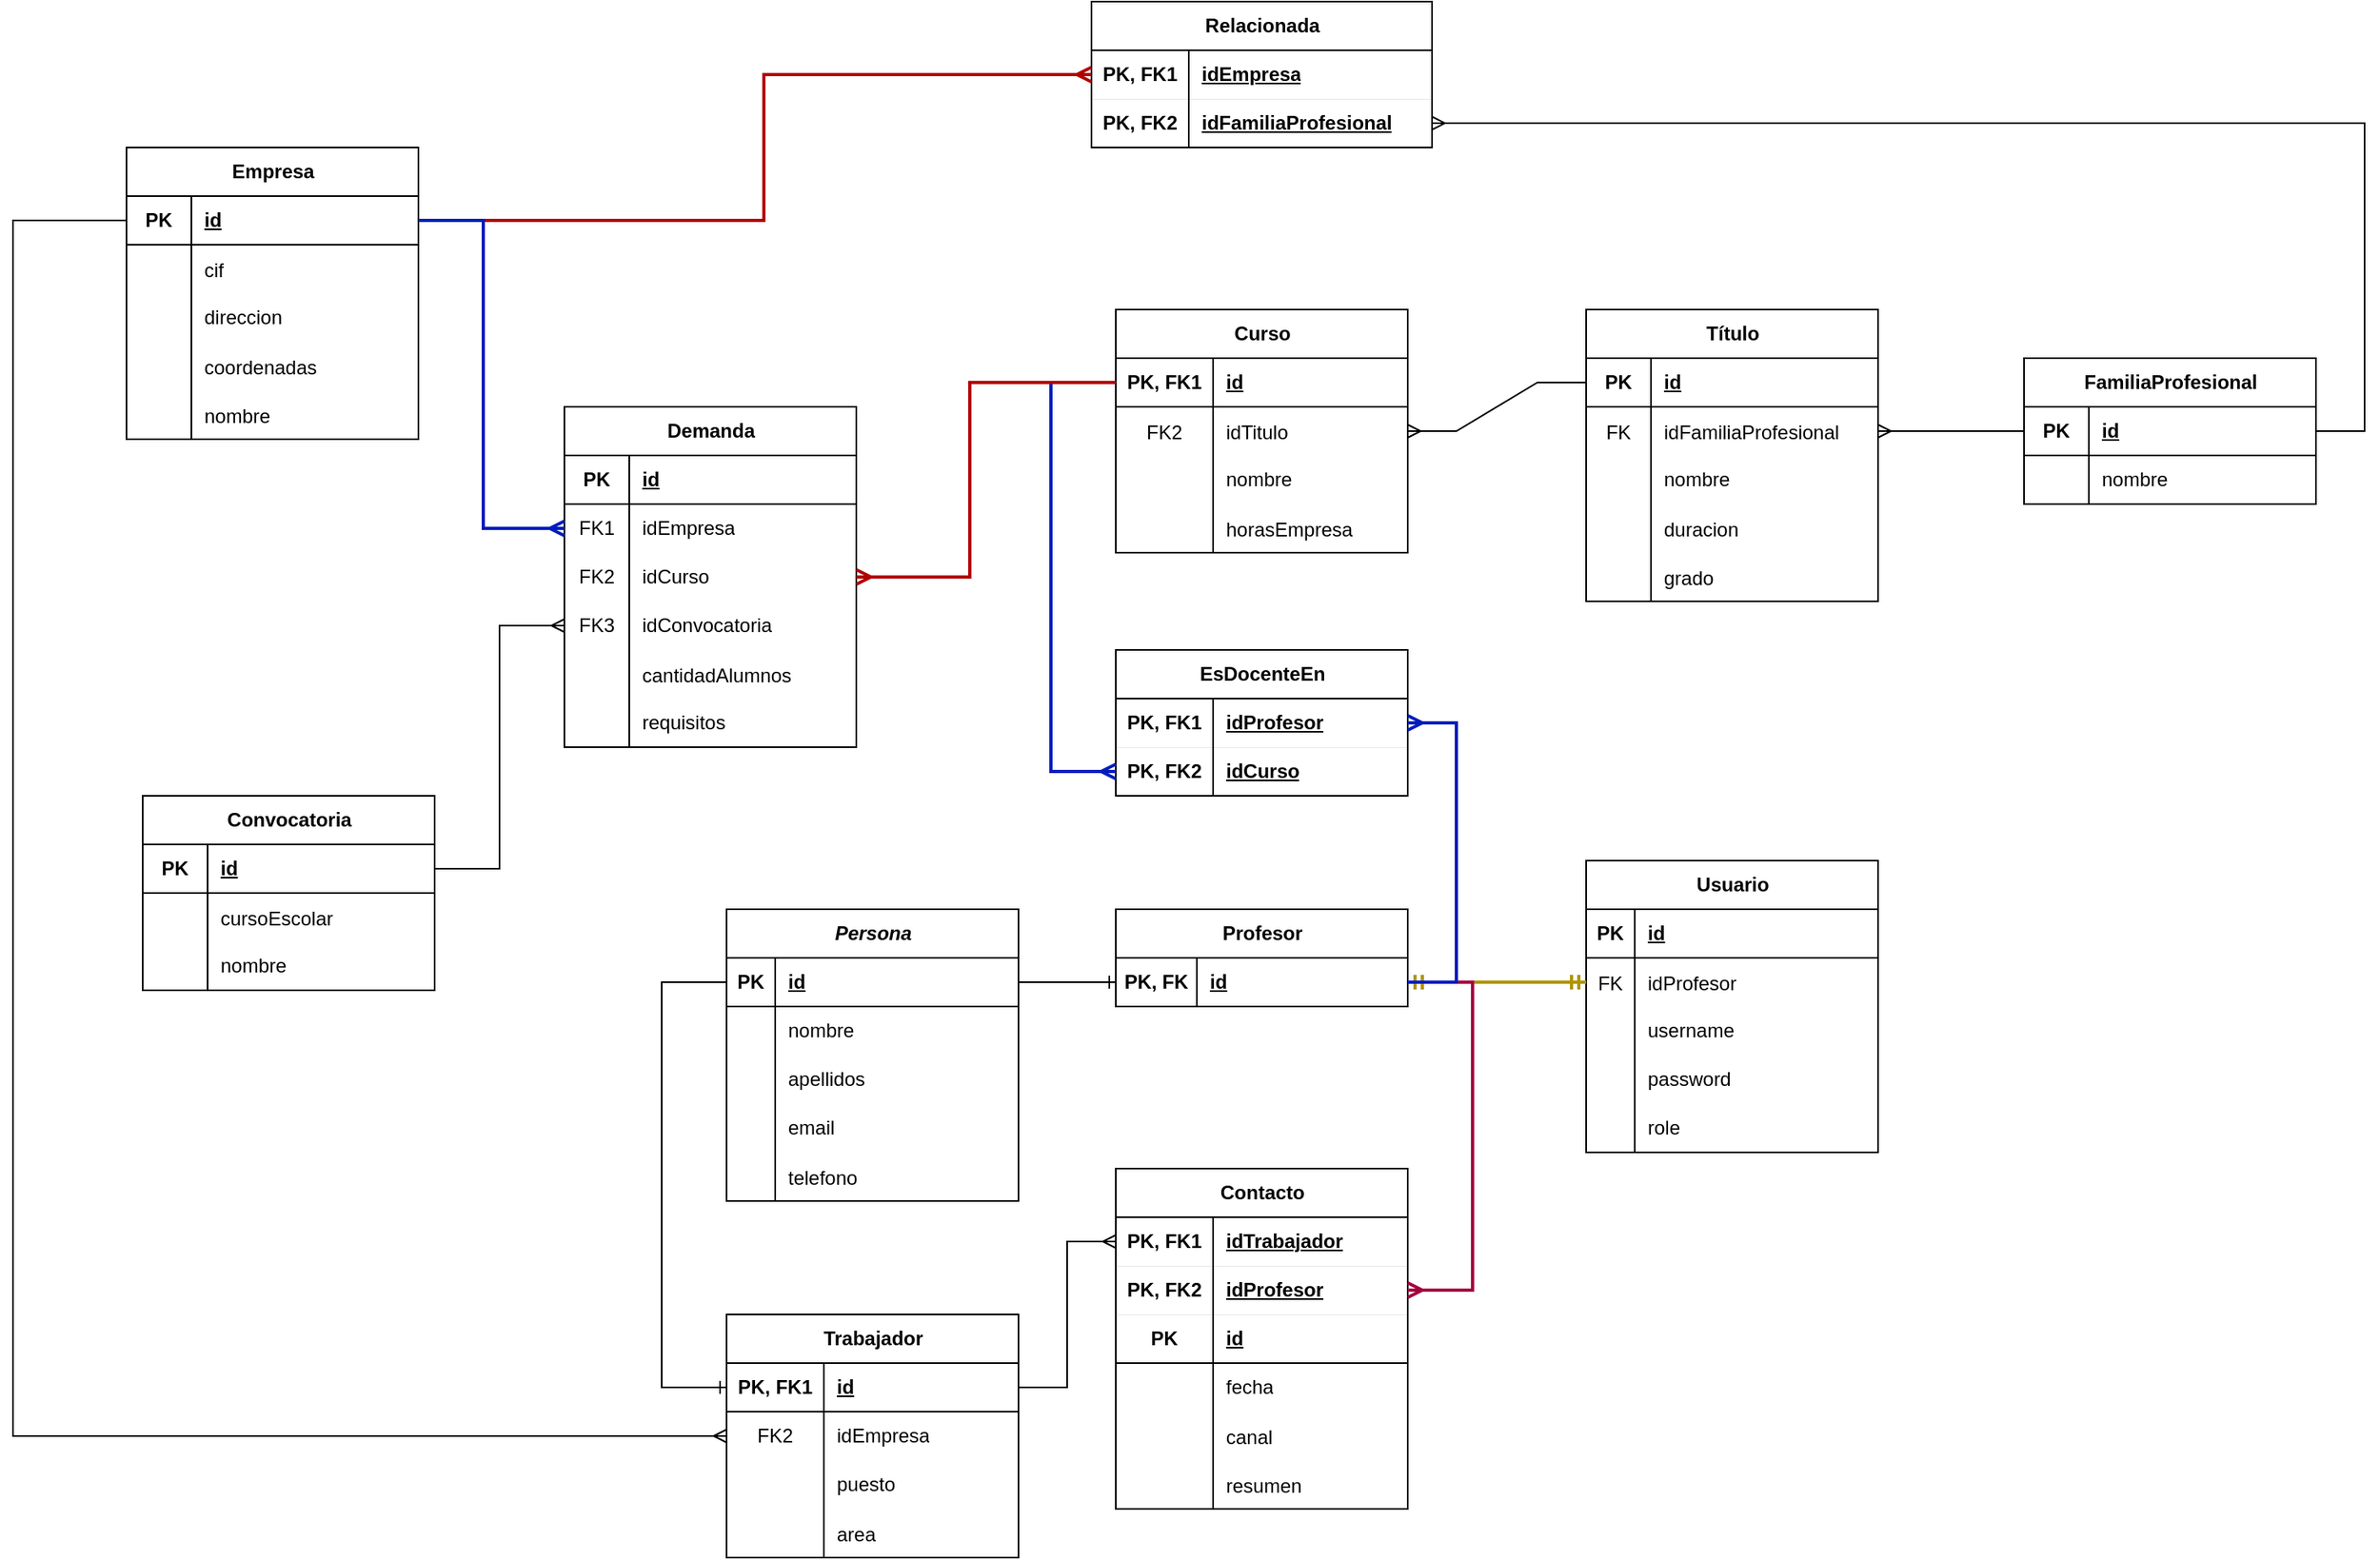 <mxfile version="23.0.2" type="device">
  <diagram id="R2lEEEUBdFMjLlhIrx00" name="Page-1">
    <mxGraphModel dx="2200" dy="1628" grid="1" gridSize="10" guides="1" tooltips="1" connect="1" arrows="1" fold="1" page="0" pageScale="1" pageWidth="850" pageHeight="1100" math="0" shadow="0" extFonts="Permanent Marker^https://fonts.googleapis.com/css?family=Permanent+Marker">
      <root>
        <mxCell id="0" />
        <mxCell id="1" parent="0" />
        <mxCell id="fTjNreCC7igmaEacILtp-1" value="&lt;i&gt;Persona&lt;/i&gt;" style="shape=table;startSize=30;container=1;collapsible=1;childLayout=tableLayout;fixedRows=1;rowLines=0;fontStyle=1;align=center;resizeLast=1;html=1;" parent="1" vertex="1">
          <mxGeometry y="150" width="180" height="180" as="geometry" />
        </mxCell>
        <mxCell id="fTjNreCC7igmaEacILtp-2" value="" style="shape=tableRow;horizontal=0;startSize=0;swimlaneHead=0;swimlaneBody=0;fillColor=none;collapsible=0;dropTarget=0;points=[[0,0.5],[1,0.5]];portConstraint=eastwest;top=0;left=0;right=0;bottom=1;" parent="fTjNreCC7igmaEacILtp-1" vertex="1">
          <mxGeometry y="30" width="180" height="30" as="geometry" />
        </mxCell>
        <mxCell id="fTjNreCC7igmaEacILtp-3" value="PK" style="shape=partialRectangle;connectable=0;fillColor=none;top=0;left=0;bottom=0;right=0;fontStyle=1;overflow=hidden;whiteSpace=wrap;html=1;" parent="fTjNreCC7igmaEacILtp-2" vertex="1">
          <mxGeometry width="30" height="30" as="geometry">
            <mxRectangle width="30" height="30" as="alternateBounds" />
          </mxGeometry>
        </mxCell>
        <mxCell id="fTjNreCC7igmaEacILtp-4" value="id" style="shape=partialRectangle;connectable=0;fillColor=none;top=0;left=0;bottom=0;right=0;align=left;spacingLeft=6;fontStyle=5;overflow=hidden;whiteSpace=wrap;html=1;" parent="fTjNreCC7igmaEacILtp-2" vertex="1">
          <mxGeometry x="30" width="150" height="30" as="geometry">
            <mxRectangle width="150" height="30" as="alternateBounds" />
          </mxGeometry>
        </mxCell>
        <mxCell id="fTjNreCC7igmaEacILtp-5" value="" style="shape=tableRow;horizontal=0;startSize=0;swimlaneHead=0;swimlaneBody=0;fillColor=none;collapsible=0;dropTarget=0;points=[[0,0.5],[1,0.5]];portConstraint=eastwest;top=0;left=0;right=0;bottom=0;" parent="fTjNreCC7igmaEacILtp-1" vertex="1">
          <mxGeometry y="60" width="180" height="30" as="geometry" />
        </mxCell>
        <mxCell id="fTjNreCC7igmaEacILtp-6" value="" style="shape=partialRectangle;connectable=0;fillColor=none;top=0;left=0;bottom=0;right=0;editable=1;overflow=hidden;whiteSpace=wrap;html=1;" parent="fTjNreCC7igmaEacILtp-5" vertex="1">
          <mxGeometry width="30" height="30" as="geometry">
            <mxRectangle width="30" height="30" as="alternateBounds" />
          </mxGeometry>
        </mxCell>
        <mxCell id="fTjNreCC7igmaEacILtp-7" value="nombre" style="shape=partialRectangle;connectable=0;fillColor=none;top=0;left=0;bottom=0;right=0;align=left;spacingLeft=6;overflow=hidden;whiteSpace=wrap;html=1;" parent="fTjNreCC7igmaEacILtp-5" vertex="1">
          <mxGeometry x="30" width="150" height="30" as="geometry">
            <mxRectangle width="150" height="30" as="alternateBounds" />
          </mxGeometry>
        </mxCell>
        <mxCell id="fTjNreCC7igmaEacILtp-8" value="" style="shape=tableRow;horizontal=0;startSize=0;swimlaneHead=0;swimlaneBody=0;fillColor=none;collapsible=0;dropTarget=0;points=[[0,0.5],[1,0.5]];portConstraint=eastwest;top=0;left=0;right=0;bottom=0;" parent="fTjNreCC7igmaEacILtp-1" vertex="1">
          <mxGeometry y="90" width="180" height="30" as="geometry" />
        </mxCell>
        <mxCell id="fTjNreCC7igmaEacILtp-9" value="" style="shape=partialRectangle;connectable=0;fillColor=none;top=0;left=0;bottom=0;right=0;editable=1;overflow=hidden;whiteSpace=wrap;html=1;" parent="fTjNreCC7igmaEacILtp-8" vertex="1">
          <mxGeometry width="30" height="30" as="geometry">
            <mxRectangle width="30" height="30" as="alternateBounds" />
          </mxGeometry>
        </mxCell>
        <mxCell id="fTjNreCC7igmaEacILtp-10" value="apellidos" style="shape=partialRectangle;connectable=0;fillColor=none;top=0;left=0;bottom=0;right=0;align=left;spacingLeft=6;overflow=hidden;whiteSpace=wrap;html=1;" parent="fTjNreCC7igmaEacILtp-8" vertex="1">
          <mxGeometry x="30" width="150" height="30" as="geometry">
            <mxRectangle width="150" height="30" as="alternateBounds" />
          </mxGeometry>
        </mxCell>
        <mxCell id="fTjNreCC7igmaEacILtp-11" value="" style="shape=tableRow;horizontal=0;startSize=0;swimlaneHead=0;swimlaneBody=0;fillColor=none;collapsible=0;dropTarget=0;points=[[0,0.5],[1,0.5]];portConstraint=eastwest;top=0;left=0;right=0;bottom=0;" parent="fTjNreCC7igmaEacILtp-1" vertex="1">
          <mxGeometry y="120" width="180" height="30" as="geometry" />
        </mxCell>
        <mxCell id="fTjNreCC7igmaEacILtp-12" value="" style="shape=partialRectangle;connectable=0;fillColor=none;top=0;left=0;bottom=0;right=0;editable=1;overflow=hidden;whiteSpace=wrap;html=1;" parent="fTjNreCC7igmaEacILtp-11" vertex="1">
          <mxGeometry width="30" height="30" as="geometry">
            <mxRectangle width="30" height="30" as="alternateBounds" />
          </mxGeometry>
        </mxCell>
        <mxCell id="fTjNreCC7igmaEacILtp-13" value="email" style="shape=partialRectangle;connectable=0;fillColor=none;top=0;left=0;bottom=0;right=0;align=left;spacingLeft=6;overflow=hidden;whiteSpace=wrap;html=1;" parent="fTjNreCC7igmaEacILtp-11" vertex="1">
          <mxGeometry x="30" width="150" height="30" as="geometry">
            <mxRectangle width="150" height="30" as="alternateBounds" />
          </mxGeometry>
        </mxCell>
        <mxCell id="fTjNreCC7igmaEacILtp-14" value="" style="shape=tableRow;horizontal=0;startSize=0;swimlaneHead=0;swimlaneBody=0;fillColor=none;collapsible=0;dropTarget=0;points=[[0,0.5],[1,0.5]];portConstraint=eastwest;top=0;left=0;right=0;bottom=0;" parent="fTjNreCC7igmaEacILtp-1" vertex="1">
          <mxGeometry y="150" width="180" height="30" as="geometry" />
        </mxCell>
        <mxCell id="fTjNreCC7igmaEacILtp-15" value="" style="shape=partialRectangle;connectable=0;fillColor=none;top=0;left=0;bottom=0;right=0;editable=1;overflow=hidden;" parent="fTjNreCC7igmaEacILtp-14" vertex="1">
          <mxGeometry width="30" height="30" as="geometry">
            <mxRectangle width="30" height="30" as="alternateBounds" />
          </mxGeometry>
        </mxCell>
        <mxCell id="fTjNreCC7igmaEacILtp-16" value="telefono" style="shape=partialRectangle;connectable=0;fillColor=none;top=0;left=0;bottom=0;right=0;align=left;spacingLeft=6;overflow=hidden;" parent="fTjNreCC7igmaEacILtp-14" vertex="1">
          <mxGeometry x="30" width="150" height="30" as="geometry">
            <mxRectangle width="150" height="30" as="alternateBounds" />
          </mxGeometry>
        </mxCell>
        <mxCell id="fTjNreCC7igmaEacILtp-17" value="Profesor" style="shape=table;startSize=30;container=1;collapsible=1;childLayout=tableLayout;fixedRows=1;rowLines=0;fontStyle=1;align=center;resizeLast=1;html=1;" parent="1" vertex="1">
          <mxGeometry x="240" y="150" width="180" height="60" as="geometry" />
        </mxCell>
        <mxCell id="fTjNreCC7igmaEacILtp-18" value="" style="shape=tableRow;horizontal=0;startSize=0;swimlaneHead=0;swimlaneBody=0;fillColor=none;collapsible=0;dropTarget=0;points=[[0,0.5],[1,0.5]];portConstraint=eastwest;top=0;left=0;right=0;bottom=1;" parent="fTjNreCC7igmaEacILtp-17" vertex="1">
          <mxGeometry y="30" width="180" height="30" as="geometry" />
        </mxCell>
        <mxCell id="fTjNreCC7igmaEacILtp-19" value="PK, FK" style="shape=partialRectangle;connectable=0;fillColor=none;top=0;left=0;bottom=0;right=0;fontStyle=1;overflow=hidden;whiteSpace=wrap;html=1;" parent="fTjNreCC7igmaEacILtp-18" vertex="1">
          <mxGeometry width="50" height="30" as="geometry">
            <mxRectangle width="50" height="30" as="alternateBounds" />
          </mxGeometry>
        </mxCell>
        <mxCell id="fTjNreCC7igmaEacILtp-20" value="id" style="shape=partialRectangle;connectable=0;fillColor=none;top=0;left=0;bottom=0;right=0;align=left;spacingLeft=6;fontStyle=5;overflow=hidden;whiteSpace=wrap;html=1;" parent="fTjNreCC7igmaEacILtp-18" vertex="1">
          <mxGeometry x="50" width="130" height="30" as="geometry">
            <mxRectangle width="130" height="30" as="alternateBounds" />
          </mxGeometry>
        </mxCell>
        <mxCell id="fTjNreCC7igmaEacILtp-36" value="Trabajador" style="shape=table;startSize=30;container=1;collapsible=1;childLayout=tableLayout;fixedRows=1;rowLines=0;fontStyle=1;align=center;resizeLast=1;html=1;" parent="1" vertex="1">
          <mxGeometry y="400" width="180" height="150" as="geometry" />
        </mxCell>
        <mxCell id="fTjNreCC7igmaEacILtp-37" value="" style="shape=tableRow;horizontal=0;startSize=0;swimlaneHead=0;swimlaneBody=0;fillColor=none;collapsible=0;dropTarget=0;points=[[0,0.5],[1,0.5]];portConstraint=eastwest;top=0;left=0;right=0;bottom=1;" parent="fTjNreCC7igmaEacILtp-36" vertex="1">
          <mxGeometry y="30" width="180" height="30" as="geometry" />
        </mxCell>
        <mxCell id="fTjNreCC7igmaEacILtp-38" value="PK, FK1" style="shape=partialRectangle;connectable=0;fillColor=none;top=0;left=0;bottom=0;right=0;fontStyle=1;overflow=hidden;whiteSpace=wrap;html=1;" parent="fTjNreCC7igmaEacILtp-37" vertex="1">
          <mxGeometry width="60.0" height="30" as="geometry">
            <mxRectangle width="60.0" height="30" as="alternateBounds" />
          </mxGeometry>
        </mxCell>
        <mxCell id="fTjNreCC7igmaEacILtp-39" value="id" style="shape=partialRectangle;connectable=0;fillColor=none;top=0;left=0;bottom=0;right=0;align=left;spacingLeft=6;fontStyle=5;overflow=hidden;whiteSpace=wrap;html=1;" parent="fTjNreCC7igmaEacILtp-37" vertex="1">
          <mxGeometry x="60.0" width="120.0" height="30" as="geometry">
            <mxRectangle width="120.0" height="30" as="alternateBounds" />
          </mxGeometry>
        </mxCell>
        <mxCell id="oPLUb4TjvW-MK9lhSlBV-54" value="" style="shape=tableRow;horizontal=0;startSize=0;swimlaneHead=0;swimlaneBody=0;fillColor=none;collapsible=0;dropTarget=0;points=[[0,0.5],[1,0.5]];portConstraint=eastwest;top=0;left=0;right=0;bottom=0;" parent="fTjNreCC7igmaEacILtp-36" vertex="1">
          <mxGeometry y="60" width="180" height="30" as="geometry" />
        </mxCell>
        <mxCell id="oPLUb4TjvW-MK9lhSlBV-55" value="FK2" style="shape=partialRectangle;connectable=0;fillColor=none;top=0;left=0;bottom=0;right=0;fontStyle=0;overflow=hidden;whiteSpace=wrap;html=1;" parent="oPLUb4TjvW-MK9lhSlBV-54" vertex="1">
          <mxGeometry width="60.0" height="30" as="geometry">
            <mxRectangle width="60.0" height="30" as="alternateBounds" />
          </mxGeometry>
        </mxCell>
        <mxCell id="oPLUb4TjvW-MK9lhSlBV-56" value="idEmpresa" style="shape=partialRectangle;connectable=0;fillColor=none;top=0;left=0;bottom=0;right=0;align=left;spacingLeft=6;fontStyle=0;overflow=hidden;whiteSpace=wrap;html=1;" parent="oPLUb4TjvW-MK9lhSlBV-54" vertex="1">
          <mxGeometry x="60.0" width="120.0" height="30" as="geometry">
            <mxRectangle width="120.0" height="30" as="alternateBounds" />
          </mxGeometry>
        </mxCell>
        <mxCell id="fTjNreCC7igmaEacILtp-40" value="" style="shape=tableRow;horizontal=0;startSize=0;swimlaneHead=0;swimlaneBody=0;fillColor=none;collapsible=0;dropTarget=0;points=[[0,0.5],[1,0.5]];portConstraint=eastwest;top=0;left=0;right=0;bottom=0;" parent="fTjNreCC7igmaEacILtp-36" vertex="1">
          <mxGeometry y="90" width="180" height="30" as="geometry" />
        </mxCell>
        <mxCell id="fTjNreCC7igmaEacILtp-41" value="" style="shape=partialRectangle;connectable=0;fillColor=none;top=0;left=0;bottom=0;right=0;editable=1;overflow=hidden;whiteSpace=wrap;html=1;" parent="fTjNreCC7igmaEacILtp-40" vertex="1">
          <mxGeometry width="60.0" height="30" as="geometry">
            <mxRectangle width="60.0" height="30" as="alternateBounds" />
          </mxGeometry>
        </mxCell>
        <mxCell id="fTjNreCC7igmaEacILtp-42" value="puesto" style="shape=partialRectangle;connectable=0;fillColor=none;top=0;left=0;bottom=0;right=0;align=left;spacingLeft=6;overflow=hidden;whiteSpace=wrap;html=1;" parent="fTjNreCC7igmaEacILtp-40" vertex="1">
          <mxGeometry x="60.0" width="120.0" height="30" as="geometry">
            <mxRectangle width="120.0" height="30" as="alternateBounds" />
          </mxGeometry>
        </mxCell>
        <mxCell id="fTjNreCC7igmaEacILtp-43" value="" style="shape=tableRow;horizontal=0;startSize=0;swimlaneHead=0;swimlaneBody=0;fillColor=none;collapsible=0;dropTarget=0;points=[[0,0.5],[1,0.5]];portConstraint=eastwest;top=0;left=0;right=0;bottom=0;" parent="fTjNreCC7igmaEacILtp-36" vertex="1">
          <mxGeometry y="120" width="180" height="30" as="geometry" />
        </mxCell>
        <mxCell id="fTjNreCC7igmaEacILtp-44" value="" style="shape=partialRectangle;connectable=0;fillColor=none;top=0;left=0;bottom=0;right=0;editable=1;overflow=hidden;" parent="fTjNreCC7igmaEacILtp-43" vertex="1">
          <mxGeometry width="60.0" height="30" as="geometry">
            <mxRectangle width="60.0" height="30" as="alternateBounds" />
          </mxGeometry>
        </mxCell>
        <mxCell id="fTjNreCC7igmaEacILtp-45" value="area" style="shape=partialRectangle;connectable=0;fillColor=none;top=0;left=0;bottom=0;right=0;align=left;spacingLeft=6;overflow=hidden;" parent="fTjNreCC7igmaEacILtp-43" vertex="1">
          <mxGeometry x="60.0" width="120.0" height="30" as="geometry">
            <mxRectangle width="120.0" height="30" as="alternateBounds" />
          </mxGeometry>
        </mxCell>
        <mxCell id="fTjNreCC7igmaEacILtp-46" style="edgeStyle=orthogonalEdgeStyle;rounded=0;orthogonalLoop=1;jettySize=auto;html=1;exitX=1;exitY=0.5;exitDx=0;exitDy=0;endArrow=ERone;endFill=0;" parent="1" source="fTjNreCC7igmaEacILtp-2" target="fTjNreCC7igmaEacILtp-18" edge="1">
          <mxGeometry relative="1" as="geometry" />
        </mxCell>
        <mxCell id="fTjNreCC7igmaEacILtp-47" style="edgeStyle=elbowEdgeStyle;rounded=0;orthogonalLoop=1;jettySize=auto;html=1;exitX=0;exitY=0.5;exitDx=0;exitDy=0;entryX=0;entryY=0.5;entryDx=0;entryDy=0;endArrow=ERone;endFill=0;" parent="1" source="fTjNreCC7igmaEacILtp-2" target="fTjNreCC7igmaEacILtp-37" edge="1">
          <mxGeometry relative="1" as="geometry">
            <Array as="points">
              <mxPoint x="-40" y="340" />
            </Array>
          </mxGeometry>
        </mxCell>
        <mxCell id="fTjNreCC7igmaEacILtp-48" value="Usuario" style="shape=table;startSize=30;container=1;collapsible=1;childLayout=tableLayout;fixedRows=1;rowLines=0;fontStyle=1;align=center;resizeLast=1;html=1;" parent="1" vertex="1">
          <mxGeometry x="530" y="120" width="180" height="180" as="geometry" />
        </mxCell>
        <mxCell id="fTjNreCC7igmaEacILtp-49" value="" style="shape=tableRow;horizontal=0;startSize=0;swimlaneHead=0;swimlaneBody=0;fillColor=none;collapsible=0;dropTarget=0;points=[[0,0.5],[1,0.5]];portConstraint=eastwest;top=0;left=0;right=0;bottom=1;" parent="fTjNreCC7igmaEacILtp-48" vertex="1">
          <mxGeometry y="30" width="180" height="30" as="geometry" />
        </mxCell>
        <mxCell id="fTjNreCC7igmaEacILtp-50" value="PK" style="shape=partialRectangle;connectable=0;fillColor=none;top=0;left=0;bottom=0;right=0;fontStyle=1;overflow=hidden;whiteSpace=wrap;html=1;" parent="fTjNreCC7igmaEacILtp-49" vertex="1">
          <mxGeometry width="30" height="30" as="geometry">
            <mxRectangle width="30" height="30" as="alternateBounds" />
          </mxGeometry>
        </mxCell>
        <mxCell id="fTjNreCC7igmaEacILtp-51" value="id" style="shape=partialRectangle;connectable=0;fillColor=none;top=0;left=0;bottom=0;right=0;align=left;spacingLeft=6;fontStyle=5;overflow=hidden;whiteSpace=wrap;html=1;" parent="fTjNreCC7igmaEacILtp-49" vertex="1">
          <mxGeometry x="30" width="150" height="30" as="geometry">
            <mxRectangle width="150" height="30" as="alternateBounds" />
          </mxGeometry>
        </mxCell>
        <mxCell id="fTjNreCC7igmaEacILtp-72" value="" style="shape=tableRow;horizontal=0;startSize=0;swimlaneHead=0;swimlaneBody=0;fillColor=none;collapsible=0;dropTarget=0;points=[[0,0.5],[1,0.5]];portConstraint=eastwest;top=0;left=0;right=0;bottom=0;" parent="fTjNreCC7igmaEacILtp-48" vertex="1">
          <mxGeometry y="60" width="180" height="30" as="geometry" />
        </mxCell>
        <mxCell id="fTjNreCC7igmaEacILtp-73" value="FK" style="shape=partialRectangle;connectable=0;fillColor=none;top=0;left=0;bottom=0;right=0;editable=1;overflow=hidden;" parent="fTjNreCC7igmaEacILtp-72" vertex="1">
          <mxGeometry width="30" height="30" as="geometry">
            <mxRectangle width="30" height="30" as="alternateBounds" />
          </mxGeometry>
        </mxCell>
        <mxCell id="fTjNreCC7igmaEacILtp-74" value="idProfesor" style="shape=partialRectangle;connectable=0;fillColor=none;top=0;left=0;bottom=0;right=0;align=left;spacingLeft=6;overflow=hidden;" parent="fTjNreCC7igmaEacILtp-72" vertex="1">
          <mxGeometry x="30" width="150" height="30" as="geometry">
            <mxRectangle width="150" height="30" as="alternateBounds" />
          </mxGeometry>
        </mxCell>
        <mxCell id="fTjNreCC7igmaEacILtp-52" value="" style="shape=tableRow;horizontal=0;startSize=0;swimlaneHead=0;swimlaneBody=0;fillColor=none;collapsible=0;dropTarget=0;points=[[0,0.5],[1,0.5]];portConstraint=eastwest;top=0;left=0;right=0;bottom=0;" parent="fTjNreCC7igmaEacILtp-48" vertex="1">
          <mxGeometry y="90" width="180" height="30" as="geometry" />
        </mxCell>
        <mxCell id="fTjNreCC7igmaEacILtp-53" value="" style="shape=partialRectangle;connectable=0;fillColor=none;top=0;left=0;bottom=0;right=0;editable=1;overflow=hidden;whiteSpace=wrap;html=1;" parent="fTjNreCC7igmaEacILtp-52" vertex="1">
          <mxGeometry width="30" height="30" as="geometry">
            <mxRectangle width="30" height="30" as="alternateBounds" />
          </mxGeometry>
        </mxCell>
        <mxCell id="fTjNreCC7igmaEacILtp-54" value="username" style="shape=partialRectangle;connectable=0;fillColor=none;top=0;left=0;bottom=0;right=0;align=left;spacingLeft=6;overflow=hidden;whiteSpace=wrap;html=1;" parent="fTjNreCC7igmaEacILtp-52" vertex="1">
          <mxGeometry x="30" width="150" height="30" as="geometry">
            <mxRectangle width="150" height="30" as="alternateBounds" />
          </mxGeometry>
        </mxCell>
        <mxCell id="fTjNreCC7igmaEacILtp-55" value="" style="shape=tableRow;horizontal=0;startSize=0;swimlaneHead=0;swimlaneBody=0;fillColor=none;collapsible=0;dropTarget=0;points=[[0,0.5],[1,0.5]];portConstraint=eastwest;top=0;left=0;right=0;bottom=0;" parent="fTjNreCC7igmaEacILtp-48" vertex="1">
          <mxGeometry y="120" width="180" height="30" as="geometry" />
        </mxCell>
        <mxCell id="fTjNreCC7igmaEacILtp-56" value="" style="shape=partialRectangle;connectable=0;fillColor=none;top=0;left=0;bottom=0;right=0;editable=1;overflow=hidden;whiteSpace=wrap;html=1;" parent="fTjNreCC7igmaEacILtp-55" vertex="1">
          <mxGeometry width="30" height="30" as="geometry">
            <mxRectangle width="30" height="30" as="alternateBounds" />
          </mxGeometry>
        </mxCell>
        <mxCell id="fTjNreCC7igmaEacILtp-57" value="password" style="shape=partialRectangle;connectable=0;fillColor=none;top=0;left=0;bottom=0;right=0;align=left;spacingLeft=6;overflow=hidden;whiteSpace=wrap;html=1;" parent="fTjNreCC7igmaEacILtp-55" vertex="1">
          <mxGeometry x="30" width="150" height="30" as="geometry">
            <mxRectangle width="150" height="30" as="alternateBounds" />
          </mxGeometry>
        </mxCell>
        <mxCell id="fTjNreCC7igmaEacILtp-58" value="" style="shape=tableRow;horizontal=0;startSize=0;swimlaneHead=0;swimlaneBody=0;fillColor=none;collapsible=0;dropTarget=0;points=[[0,0.5],[1,0.5]];portConstraint=eastwest;top=0;left=0;right=0;bottom=0;" parent="fTjNreCC7igmaEacILtp-48" vertex="1">
          <mxGeometry y="150" width="180" height="30" as="geometry" />
        </mxCell>
        <mxCell id="fTjNreCC7igmaEacILtp-59" value="" style="shape=partialRectangle;connectable=0;fillColor=none;top=0;left=0;bottom=0;right=0;editable=1;overflow=hidden;whiteSpace=wrap;html=1;" parent="fTjNreCC7igmaEacILtp-58" vertex="1">
          <mxGeometry width="30" height="30" as="geometry">
            <mxRectangle width="30" height="30" as="alternateBounds" />
          </mxGeometry>
        </mxCell>
        <mxCell id="fTjNreCC7igmaEacILtp-60" value="role" style="shape=partialRectangle;connectable=0;fillColor=none;top=0;left=0;bottom=0;right=0;align=left;spacingLeft=6;overflow=hidden;whiteSpace=wrap;html=1;" parent="fTjNreCC7igmaEacILtp-58" vertex="1">
          <mxGeometry x="30" width="150" height="30" as="geometry">
            <mxRectangle width="150" height="30" as="alternateBounds" />
          </mxGeometry>
        </mxCell>
        <mxCell id="fTjNreCC7igmaEacILtp-68" value="" style="edgeStyle=elbowEdgeStyle;fontSize=12;html=1;endArrow=ERmandOne;startArrow=ERmandOne;rounded=0;exitX=1;exitY=0.5;exitDx=0;exitDy=0;entryX=0;entryY=0.5;entryDx=0;entryDy=0;fillColor=#e3c800;strokeColor=#B09500;strokeWidth=2;" parent="1" source="fTjNreCC7igmaEacILtp-18" target="fTjNreCC7igmaEacILtp-72" edge="1">
          <mxGeometry width="100" height="100" relative="1" as="geometry">
            <mxPoint x="530" y="470" as="sourcePoint" />
            <mxPoint x="480" y="260" as="targetPoint" />
            <Array as="points">
              <mxPoint x="490" y="210" />
            </Array>
          </mxGeometry>
        </mxCell>
        <mxCell id="fTjNreCC7igmaEacILtp-69" value="" style="shape=tableRow;horizontal=0;startSize=0;swimlaneHead=0;swimlaneBody=0;fillColor=none;collapsible=0;dropTarget=0;points=[[0,0.5],[1,0.5]];portConstraint=eastwest;top=0;left=0;right=0;bottom=0;" parent="1" vertex="1">
          <mxGeometry x="650" y="460" width="180" height="30" as="geometry" />
        </mxCell>
        <mxCell id="fTjNreCC7igmaEacILtp-75" value="Contacto" style="shape=table;startSize=30;container=1;collapsible=1;childLayout=tableLayout;fixedRows=1;rowLines=0;fontStyle=1;align=center;resizeLast=1;html=1;" parent="1" vertex="1">
          <mxGeometry x="240" y="310" width="180" height="210" as="geometry" />
        </mxCell>
        <mxCell id="fTjNreCC7igmaEacILtp-89" value="" style="shape=tableRow;horizontal=0;startSize=0;swimlaneHead=0;swimlaneBody=0;fillColor=none;collapsible=0;dropTarget=0;points=[[0,0.5],[1,0.5]];portConstraint=eastwest;top=0;left=0;right=0;bottom=1;strokeColor=default;strokeWidth=0;" parent="fTjNreCC7igmaEacILtp-75" vertex="1">
          <mxGeometry y="30" width="180" height="30" as="geometry" />
        </mxCell>
        <mxCell id="fTjNreCC7igmaEacILtp-90" value="PK, FK1" style="shape=partialRectangle;connectable=0;fillColor=none;top=0;left=0;bottom=0;right=0;fontStyle=1;overflow=hidden;whiteSpace=wrap;html=1;" parent="fTjNreCC7igmaEacILtp-89" vertex="1">
          <mxGeometry width="60" height="30" as="geometry">
            <mxRectangle width="60" height="30" as="alternateBounds" />
          </mxGeometry>
        </mxCell>
        <mxCell id="fTjNreCC7igmaEacILtp-91" value="idTrabajador" style="shape=partialRectangle;connectable=0;fillColor=none;top=0;left=0;bottom=0;right=0;align=left;spacingLeft=6;fontStyle=5;overflow=hidden;whiteSpace=wrap;html=1;strokeColor=default;strokeWidth=0;" parent="fTjNreCC7igmaEacILtp-89" vertex="1">
          <mxGeometry x="60" width="120" height="30" as="geometry">
            <mxRectangle width="120" height="30" as="alternateBounds" />
          </mxGeometry>
        </mxCell>
        <mxCell id="fTjNreCC7igmaEacILtp-92" value="" style="shape=tableRow;horizontal=0;startSize=0;swimlaneHead=0;swimlaneBody=0;fillColor=none;collapsible=0;dropTarget=0;points=[[0,0.5],[1,0.5]];portConstraint=eastwest;top=0;left=0;right=0;bottom=1;strokeWidth=0;" parent="fTjNreCC7igmaEacILtp-75" vertex="1">
          <mxGeometry y="60" width="180" height="30" as="geometry" />
        </mxCell>
        <mxCell id="fTjNreCC7igmaEacILtp-93" value="PK, FK2" style="shape=partialRectangle;connectable=0;fillColor=none;top=0;left=0;bottom=0;right=0;fontStyle=1;overflow=hidden;whiteSpace=wrap;html=1;" parent="fTjNreCC7igmaEacILtp-92" vertex="1">
          <mxGeometry width="60" height="30" as="geometry">
            <mxRectangle width="60" height="30" as="alternateBounds" />
          </mxGeometry>
        </mxCell>
        <mxCell id="fTjNreCC7igmaEacILtp-94" value="idProfesor" style="shape=partialRectangle;connectable=0;fillColor=none;top=0;left=0;bottom=0;right=0;align=left;spacingLeft=6;fontStyle=5;overflow=hidden;whiteSpace=wrap;html=1;" parent="fTjNreCC7igmaEacILtp-92" vertex="1">
          <mxGeometry x="60" width="120" height="30" as="geometry">
            <mxRectangle width="120" height="30" as="alternateBounds" />
          </mxGeometry>
        </mxCell>
        <mxCell id="fTjNreCC7igmaEacILtp-76" value="" style="shape=tableRow;horizontal=0;startSize=0;swimlaneHead=0;swimlaneBody=0;fillColor=none;collapsible=0;dropTarget=0;points=[[0,0.5],[1,0.5]];portConstraint=eastwest;top=0;left=0;right=0;bottom=1;" parent="fTjNreCC7igmaEacILtp-75" vertex="1">
          <mxGeometry y="90" width="180" height="30" as="geometry" />
        </mxCell>
        <mxCell id="fTjNreCC7igmaEacILtp-77" value="PK" style="shape=partialRectangle;connectable=0;fillColor=none;top=0;left=0;bottom=0;right=0;fontStyle=1;overflow=hidden;whiteSpace=wrap;html=1;" parent="fTjNreCC7igmaEacILtp-76" vertex="1">
          <mxGeometry width="60" height="30" as="geometry">
            <mxRectangle width="60" height="30" as="alternateBounds" />
          </mxGeometry>
        </mxCell>
        <mxCell id="fTjNreCC7igmaEacILtp-78" value="id" style="shape=partialRectangle;connectable=0;fillColor=none;top=0;left=0;bottom=0;right=0;align=left;spacingLeft=6;fontStyle=5;overflow=hidden;whiteSpace=wrap;html=1;" parent="fTjNreCC7igmaEacILtp-76" vertex="1">
          <mxGeometry x="60" width="120" height="30" as="geometry">
            <mxRectangle width="120" height="30" as="alternateBounds" />
          </mxGeometry>
        </mxCell>
        <mxCell id="fTjNreCC7igmaEacILtp-79" value="" style="shape=tableRow;horizontal=0;startSize=0;swimlaneHead=0;swimlaneBody=0;fillColor=none;collapsible=0;dropTarget=0;points=[[0,0.5],[1,0.5]];portConstraint=eastwest;top=0;left=0;right=0;bottom=0;" parent="fTjNreCC7igmaEacILtp-75" vertex="1">
          <mxGeometry y="120" width="180" height="30" as="geometry" />
        </mxCell>
        <mxCell id="fTjNreCC7igmaEacILtp-80" value="" style="shape=partialRectangle;connectable=0;fillColor=none;top=0;left=0;bottom=0;right=0;editable=1;overflow=hidden;whiteSpace=wrap;html=1;" parent="fTjNreCC7igmaEacILtp-79" vertex="1">
          <mxGeometry width="60" height="30" as="geometry">
            <mxRectangle width="60" height="30" as="alternateBounds" />
          </mxGeometry>
        </mxCell>
        <mxCell id="fTjNreCC7igmaEacILtp-81" value="fecha" style="shape=partialRectangle;connectable=0;fillColor=none;top=0;left=0;bottom=0;right=0;align=left;spacingLeft=6;overflow=hidden;whiteSpace=wrap;html=1;" parent="fTjNreCC7igmaEacILtp-79" vertex="1">
          <mxGeometry x="60" width="120" height="30" as="geometry">
            <mxRectangle width="120" height="30" as="alternateBounds" />
          </mxGeometry>
        </mxCell>
        <mxCell id="fTjNreCC7igmaEacILtp-82" value="" style="shape=tableRow;horizontal=0;startSize=0;swimlaneHead=0;swimlaneBody=0;fillColor=none;collapsible=0;dropTarget=0;points=[[0,0.5],[1,0.5]];portConstraint=eastwest;top=0;left=0;right=0;bottom=0;" parent="fTjNreCC7igmaEacILtp-75" vertex="1">
          <mxGeometry y="150" width="180" height="30" as="geometry" />
        </mxCell>
        <mxCell id="fTjNreCC7igmaEacILtp-83" value="" style="shape=partialRectangle;connectable=0;fillColor=none;top=0;left=0;bottom=0;right=0;editable=1;overflow=hidden;" parent="fTjNreCC7igmaEacILtp-82" vertex="1">
          <mxGeometry width="60" height="30" as="geometry">
            <mxRectangle width="60" height="30" as="alternateBounds" />
          </mxGeometry>
        </mxCell>
        <mxCell id="fTjNreCC7igmaEacILtp-84" value="canal" style="shape=partialRectangle;connectable=0;fillColor=none;top=0;left=0;bottom=0;right=0;align=left;spacingLeft=6;overflow=hidden;" parent="fTjNreCC7igmaEacILtp-82" vertex="1">
          <mxGeometry x="60" width="120" height="30" as="geometry">
            <mxRectangle width="120" height="30" as="alternateBounds" />
          </mxGeometry>
        </mxCell>
        <mxCell id="fTjNreCC7igmaEacILtp-85" value="" style="shape=tableRow;horizontal=0;startSize=0;swimlaneHead=0;swimlaneBody=0;fillColor=none;collapsible=0;dropTarget=0;points=[[0,0.5],[1,0.5]];portConstraint=eastwest;top=0;left=0;right=0;bottom=0;" parent="fTjNreCC7igmaEacILtp-75" vertex="1">
          <mxGeometry y="180" width="180" height="30" as="geometry" />
        </mxCell>
        <mxCell id="fTjNreCC7igmaEacILtp-86" value="" style="shape=partialRectangle;connectable=0;fillColor=none;top=0;left=0;bottom=0;right=0;editable=1;overflow=hidden;" parent="fTjNreCC7igmaEacILtp-85" vertex="1">
          <mxGeometry width="60" height="30" as="geometry">
            <mxRectangle width="60" height="30" as="alternateBounds" />
          </mxGeometry>
        </mxCell>
        <mxCell id="fTjNreCC7igmaEacILtp-87" value="resumen" style="shape=partialRectangle;connectable=0;fillColor=none;top=0;left=0;bottom=0;right=0;align=left;spacingLeft=6;overflow=hidden;" parent="fTjNreCC7igmaEacILtp-85" vertex="1">
          <mxGeometry x="60" width="120" height="30" as="geometry">
            <mxRectangle width="120" height="30" as="alternateBounds" />
          </mxGeometry>
        </mxCell>
        <mxCell id="fTjNreCC7igmaEacILtp-88" value="" style="edgeStyle=elbowEdgeStyle;fontSize=12;html=1;endArrow=ERmany;rounded=0;exitX=1;exitY=0.5;exitDx=0;exitDy=0;entryX=0;entryY=0.5;entryDx=0;entryDy=0;" parent="1" source="fTjNreCC7igmaEacILtp-37" target="fTjNreCC7igmaEacILtp-89" edge="1">
          <mxGeometry width="100" height="100" relative="1" as="geometry">
            <mxPoint x="290" y="580" as="sourcePoint" />
            <mxPoint x="390" y="480" as="targetPoint" />
          </mxGeometry>
        </mxCell>
        <mxCell id="fTjNreCC7igmaEacILtp-95" value="" style="edgeStyle=elbowEdgeStyle;fontSize=12;html=1;endArrow=ERmany;rounded=0;exitX=1;exitY=0.5;exitDx=0;exitDy=0;fillColor=#d80073;strokeColor=#A50040;strokeWidth=2;" parent="1" source="fTjNreCC7igmaEacILtp-18" target="fTjNreCC7igmaEacILtp-92" edge="1">
          <mxGeometry width="100" height="100" relative="1" as="geometry">
            <mxPoint x="570" y="520" as="sourcePoint" />
            <mxPoint x="670" y="420" as="targetPoint" />
            <Array as="points">
              <mxPoint x="460" y="290" />
            </Array>
          </mxGeometry>
        </mxCell>
        <mxCell id="fTjNreCC7igmaEacILtp-96" value="Curso" style="shape=table;startSize=30;container=1;collapsible=1;childLayout=tableLayout;fixedRows=1;rowLines=0;fontStyle=1;align=center;resizeLast=1;html=1;" parent="1" vertex="1">
          <mxGeometry x="240" y="-220" width="180" height="150" as="geometry" />
        </mxCell>
        <mxCell id="fTjNreCC7igmaEacILtp-97" value="" style="shape=tableRow;horizontal=0;startSize=0;swimlaneHead=0;swimlaneBody=0;fillColor=none;collapsible=0;dropTarget=0;points=[[0,0.5],[1,0.5]];portConstraint=eastwest;top=0;left=0;right=0;bottom=1;" parent="fTjNreCC7igmaEacILtp-96" vertex="1">
          <mxGeometry y="30" width="180" height="30" as="geometry" />
        </mxCell>
        <mxCell id="fTjNreCC7igmaEacILtp-98" value="PK, FK1" style="shape=partialRectangle;connectable=0;fillColor=none;top=0;left=0;bottom=0;right=0;fontStyle=1;overflow=hidden;whiteSpace=wrap;html=1;" parent="fTjNreCC7igmaEacILtp-97" vertex="1">
          <mxGeometry width="60" height="30" as="geometry">
            <mxRectangle width="60" height="30" as="alternateBounds" />
          </mxGeometry>
        </mxCell>
        <mxCell id="fTjNreCC7igmaEacILtp-99" value="id" style="shape=partialRectangle;connectable=0;fillColor=none;top=0;left=0;bottom=0;right=0;align=left;spacingLeft=6;fontStyle=5;overflow=hidden;whiteSpace=wrap;html=1;" parent="fTjNreCC7igmaEacILtp-97" vertex="1">
          <mxGeometry x="60" width="120" height="30" as="geometry">
            <mxRectangle width="120" height="30" as="alternateBounds" />
          </mxGeometry>
        </mxCell>
        <mxCell id="oPLUb4TjvW-MK9lhSlBV-14" value="" style="shape=tableRow;horizontal=0;startSize=0;swimlaneHead=0;swimlaneBody=0;fillColor=none;collapsible=0;dropTarget=0;points=[[0,0.5],[1,0.5]];portConstraint=eastwest;top=0;left=0;right=0;bottom=0;" parent="fTjNreCC7igmaEacILtp-96" vertex="1">
          <mxGeometry y="60" width="180" height="30" as="geometry" />
        </mxCell>
        <mxCell id="oPLUb4TjvW-MK9lhSlBV-15" value="FK2" style="shape=partialRectangle;connectable=0;fillColor=none;top=0;left=0;bottom=0;right=0;editable=1;overflow=hidden;" parent="oPLUb4TjvW-MK9lhSlBV-14" vertex="1">
          <mxGeometry width="60" height="30" as="geometry">
            <mxRectangle width="60" height="30" as="alternateBounds" />
          </mxGeometry>
        </mxCell>
        <mxCell id="oPLUb4TjvW-MK9lhSlBV-16" value="idTitulo" style="shape=partialRectangle;connectable=0;fillColor=none;top=0;left=0;bottom=0;right=0;align=left;spacingLeft=6;overflow=hidden;" parent="oPLUb4TjvW-MK9lhSlBV-14" vertex="1">
          <mxGeometry x="60" width="120" height="30" as="geometry">
            <mxRectangle width="120" height="30" as="alternateBounds" />
          </mxGeometry>
        </mxCell>
        <mxCell id="fTjNreCC7igmaEacILtp-100" value="" style="shape=tableRow;horizontal=0;startSize=0;swimlaneHead=0;swimlaneBody=0;fillColor=none;collapsible=0;dropTarget=0;points=[[0,0.5],[1,0.5]];portConstraint=eastwest;top=0;left=0;right=0;bottom=0;" parent="fTjNreCC7igmaEacILtp-96" vertex="1">
          <mxGeometry y="90" width="180" height="30" as="geometry" />
        </mxCell>
        <mxCell id="fTjNreCC7igmaEacILtp-101" value="" style="shape=partialRectangle;connectable=0;fillColor=none;top=0;left=0;bottom=0;right=0;editable=1;overflow=hidden;whiteSpace=wrap;html=1;" parent="fTjNreCC7igmaEacILtp-100" vertex="1">
          <mxGeometry width="60" height="30" as="geometry">
            <mxRectangle width="60" height="30" as="alternateBounds" />
          </mxGeometry>
        </mxCell>
        <mxCell id="fTjNreCC7igmaEacILtp-102" value="nombre" style="shape=partialRectangle;connectable=0;fillColor=none;top=0;left=0;bottom=0;right=0;align=left;spacingLeft=6;overflow=hidden;whiteSpace=wrap;html=1;" parent="fTjNreCC7igmaEacILtp-100" vertex="1">
          <mxGeometry x="60" width="120" height="30" as="geometry">
            <mxRectangle width="120" height="30" as="alternateBounds" />
          </mxGeometry>
        </mxCell>
        <mxCell id="fTjNreCC7igmaEacILtp-103" value="" style="shape=tableRow;horizontal=0;startSize=0;swimlaneHead=0;swimlaneBody=0;fillColor=none;collapsible=0;dropTarget=0;points=[[0,0.5],[1,0.5]];portConstraint=eastwest;top=0;left=0;right=0;bottom=0;" parent="fTjNreCC7igmaEacILtp-96" vertex="1">
          <mxGeometry y="120" width="180" height="30" as="geometry" />
        </mxCell>
        <mxCell id="fTjNreCC7igmaEacILtp-104" value="" style="shape=partialRectangle;connectable=0;fillColor=none;top=0;left=0;bottom=0;right=0;editable=1;overflow=hidden;" parent="fTjNreCC7igmaEacILtp-103" vertex="1">
          <mxGeometry width="60" height="30" as="geometry">
            <mxRectangle width="60" height="30" as="alternateBounds" />
          </mxGeometry>
        </mxCell>
        <mxCell id="fTjNreCC7igmaEacILtp-105" value="horasEmpresa" style="shape=partialRectangle;connectable=0;fillColor=none;top=0;left=0;bottom=0;right=0;align=left;spacingLeft=6;overflow=hidden;" parent="fTjNreCC7igmaEacILtp-103" vertex="1">
          <mxGeometry x="60" width="120" height="30" as="geometry">
            <mxRectangle width="120" height="30" as="alternateBounds" />
          </mxGeometry>
        </mxCell>
        <mxCell id="fTjNreCC7igmaEacILtp-106" value="EsDocenteEn" style="shape=table;startSize=30;container=1;collapsible=1;childLayout=tableLayout;fixedRows=1;rowLines=0;fontStyle=1;align=center;resizeLast=1;html=1;" parent="1" vertex="1">
          <mxGeometry x="240" y="-10" width="180" height="90" as="geometry" />
        </mxCell>
        <mxCell id="fTjNreCC7igmaEacILtp-107" value="" style="shape=tableRow;horizontal=0;startSize=0;swimlaneHead=0;swimlaneBody=0;fillColor=none;collapsible=0;dropTarget=0;points=[[0,0.5],[1,0.5]];portConstraint=eastwest;top=0;left=0;right=0;bottom=1;strokeWidth=0;" parent="fTjNreCC7igmaEacILtp-106" vertex="1">
          <mxGeometry y="30" width="180" height="30" as="geometry" />
        </mxCell>
        <mxCell id="fTjNreCC7igmaEacILtp-108" value="PK, FK1" style="shape=partialRectangle;connectable=0;fillColor=none;top=0;left=0;bottom=0;right=0;fontStyle=1;overflow=hidden;whiteSpace=wrap;html=1;" parent="fTjNreCC7igmaEacILtp-107" vertex="1">
          <mxGeometry width="60" height="30" as="geometry">
            <mxRectangle width="60" height="30" as="alternateBounds" />
          </mxGeometry>
        </mxCell>
        <mxCell id="fTjNreCC7igmaEacILtp-109" value="idProfesor" style="shape=partialRectangle;connectable=0;fillColor=none;top=0;left=0;bottom=0;right=0;align=left;spacingLeft=6;fontStyle=5;overflow=hidden;whiteSpace=wrap;html=1;" parent="fTjNreCC7igmaEacILtp-107" vertex="1">
          <mxGeometry x="60" width="120" height="30" as="geometry">
            <mxRectangle width="120" height="30" as="alternateBounds" />
          </mxGeometry>
        </mxCell>
        <mxCell id="fTjNreCC7igmaEacILtp-119" value="" style="shape=tableRow;horizontal=0;startSize=0;swimlaneHead=0;swimlaneBody=0;fillColor=none;collapsible=0;dropTarget=0;points=[[0,0.5],[1,0.5]];portConstraint=eastwest;top=0;left=0;right=0;bottom=1;" parent="fTjNreCC7igmaEacILtp-106" vertex="1">
          <mxGeometry y="60" width="180" height="30" as="geometry" />
        </mxCell>
        <mxCell id="fTjNreCC7igmaEacILtp-120" value="PK, FK2" style="shape=partialRectangle;connectable=0;fillColor=none;top=0;left=0;bottom=0;right=0;fontStyle=1;overflow=hidden;whiteSpace=wrap;html=1;" parent="fTjNreCC7igmaEacILtp-119" vertex="1">
          <mxGeometry width="60" height="30" as="geometry">
            <mxRectangle width="60" height="30" as="alternateBounds" />
          </mxGeometry>
        </mxCell>
        <mxCell id="fTjNreCC7igmaEacILtp-121" value="idCurso" style="shape=partialRectangle;connectable=0;fillColor=none;top=0;left=0;bottom=0;right=0;align=left;spacingLeft=6;fontStyle=5;overflow=hidden;whiteSpace=wrap;html=1;" parent="fTjNreCC7igmaEacILtp-119" vertex="1">
          <mxGeometry x="60" width="120" height="30" as="geometry">
            <mxRectangle width="120" height="30" as="alternateBounds" />
          </mxGeometry>
        </mxCell>
        <mxCell id="fTjNreCC7igmaEacILtp-122" value="" style="edgeStyle=entityRelationEdgeStyle;fontSize=12;html=1;endArrow=ERmany;rounded=0;exitX=1;exitY=0.5;exitDx=0;exitDy=0;entryX=1;entryY=0.5;entryDx=0;entryDy=0;fillColor=#0050ef;strokeColor=#001DBC;strokeWidth=2;" parent="1" source="fTjNreCC7igmaEacILtp-18" target="fTjNreCC7igmaEacILtp-107" edge="1">
          <mxGeometry width="100" height="100" relative="1" as="geometry">
            <mxPoint x="500" y="30" as="sourcePoint" />
            <mxPoint x="600" y="-70" as="targetPoint" />
          </mxGeometry>
        </mxCell>
        <mxCell id="fTjNreCC7igmaEacILtp-124" value="" style="edgeStyle=elbowEdgeStyle;fontSize=12;html=1;endArrow=ERmany;rounded=0;entryX=0;entryY=0.5;entryDx=0;entryDy=0;exitX=0;exitY=0.5;exitDx=0;exitDy=0;fillColor=#0050ef;strokeColor=#001DBC;strokeWidth=2;" parent="1" source="fTjNreCC7igmaEacILtp-97" target="fTjNreCC7igmaEacILtp-119" edge="1">
          <mxGeometry width="100" height="100" relative="1" as="geometry">
            <mxPoint x="40" y="10" as="sourcePoint" />
            <mxPoint x="140" y="-90" as="targetPoint" />
            <Array as="points">
              <mxPoint x="200" y="-40" />
            </Array>
          </mxGeometry>
        </mxCell>
        <mxCell id="oPLUb4TjvW-MK9lhSlBV-1" value="Título" style="shape=table;startSize=30;container=1;collapsible=1;childLayout=tableLayout;fixedRows=1;rowLines=0;fontStyle=1;align=center;resizeLast=1;html=1;" parent="1" vertex="1">
          <mxGeometry x="530" y="-220" width="180" height="180" as="geometry" />
        </mxCell>
        <mxCell id="oPLUb4TjvW-MK9lhSlBV-2" value="" style="shape=tableRow;horizontal=0;startSize=0;swimlaneHead=0;swimlaneBody=0;fillColor=none;collapsible=0;dropTarget=0;points=[[0,0.5],[1,0.5]];portConstraint=eastwest;top=0;left=0;right=0;bottom=1;" parent="oPLUb4TjvW-MK9lhSlBV-1" vertex="1">
          <mxGeometry y="30" width="180" height="30" as="geometry" />
        </mxCell>
        <mxCell id="oPLUb4TjvW-MK9lhSlBV-3" value="PK" style="shape=partialRectangle;connectable=0;fillColor=none;top=0;left=0;bottom=0;right=0;fontStyle=1;overflow=hidden;whiteSpace=wrap;html=1;" parent="oPLUb4TjvW-MK9lhSlBV-2" vertex="1">
          <mxGeometry width="40" height="30" as="geometry">
            <mxRectangle width="40" height="30" as="alternateBounds" />
          </mxGeometry>
        </mxCell>
        <mxCell id="oPLUb4TjvW-MK9lhSlBV-4" value="id" style="shape=partialRectangle;connectable=0;fillColor=none;top=0;left=0;bottom=0;right=0;align=left;spacingLeft=6;fontStyle=5;overflow=hidden;whiteSpace=wrap;html=1;" parent="oPLUb4TjvW-MK9lhSlBV-2" vertex="1">
          <mxGeometry x="40" width="140" height="30" as="geometry">
            <mxRectangle width="140" height="30" as="alternateBounds" />
          </mxGeometry>
        </mxCell>
        <mxCell id="oPLUb4TjvW-MK9lhSlBV-35" value="" style="shape=tableRow;horizontal=0;startSize=0;swimlaneHead=0;swimlaneBody=0;fillColor=none;collapsible=0;dropTarget=0;points=[[0,0.5],[1,0.5]];portConstraint=eastwest;top=0;left=0;right=0;bottom=0;" parent="oPLUb4TjvW-MK9lhSlBV-1" vertex="1">
          <mxGeometry y="60" width="180" height="30" as="geometry" />
        </mxCell>
        <mxCell id="oPLUb4TjvW-MK9lhSlBV-36" value="FK" style="shape=partialRectangle;connectable=0;fillColor=none;top=0;left=0;bottom=0;right=0;editable=1;overflow=hidden;" parent="oPLUb4TjvW-MK9lhSlBV-35" vertex="1">
          <mxGeometry width="40" height="30" as="geometry">
            <mxRectangle width="40" height="30" as="alternateBounds" />
          </mxGeometry>
        </mxCell>
        <mxCell id="oPLUb4TjvW-MK9lhSlBV-37" value="idFamiliaProfesional" style="shape=partialRectangle;connectable=0;fillColor=none;top=0;left=0;bottom=0;right=0;align=left;spacingLeft=6;overflow=hidden;" parent="oPLUb4TjvW-MK9lhSlBV-35" vertex="1">
          <mxGeometry x="40" width="140" height="30" as="geometry">
            <mxRectangle width="140" height="30" as="alternateBounds" />
          </mxGeometry>
        </mxCell>
        <mxCell id="oPLUb4TjvW-MK9lhSlBV-5" value="" style="shape=tableRow;horizontal=0;startSize=0;swimlaneHead=0;swimlaneBody=0;fillColor=none;collapsible=0;dropTarget=0;points=[[0,0.5],[1,0.5]];portConstraint=eastwest;top=0;left=0;right=0;bottom=0;" parent="oPLUb4TjvW-MK9lhSlBV-1" vertex="1">
          <mxGeometry y="90" width="180" height="30" as="geometry" />
        </mxCell>
        <mxCell id="oPLUb4TjvW-MK9lhSlBV-6" value="" style="shape=partialRectangle;connectable=0;fillColor=none;top=0;left=0;bottom=0;right=0;editable=1;overflow=hidden;whiteSpace=wrap;html=1;" parent="oPLUb4TjvW-MK9lhSlBV-5" vertex="1">
          <mxGeometry width="40" height="30" as="geometry">
            <mxRectangle width="40" height="30" as="alternateBounds" />
          </mxGeometry>
        </mxCell>
        <mxCell id="oPLUb4TjvW-MK9lhSlBV-7" value="nombre" style="shape=partialRectangle;connectable=0;fillColor=none;top=0;left=0;bottom=0;right=0;align=left;spacingLeft=6;overflow=hidden;whiteSpace=wrap;html=1;" parent="oPLUb4TjvW-MK9lhSlBV-5" vertex="1">
          <mxGeometry x="40" width="140" height="30" as="geometry">
            <mxRectangle width="140" height="30" as="alternateBounds" />
          </mxGeometry>
        </mxCell>
        <mxCell id="oPLUb4TjvW-MK9lhSlBV-8" value="" style="shape=tableRow;horizontal=0;startSize=0;swimlaneHead=0;swimlaneBody=0;fillColor=none;collapsible=0;dropTarget=0;points=[[0,0.5],[1,0.5]];portConstraint=eastwest;top=0;left=0;right=0;bottom=0;" parent="oPLUb4TjvW-MK9lhSlBV-1" vertex="1">
          <mxGeometry y="120" width="180" height="30" as="geometry" />
        </mxCell>
        <mxCell id="oPLUb4TjvW-MK9lhSlBV-9" value="" style="shape=partialRectangle;connectable=0;fillColor=none;top=0;left=0;bottom=0;right=0;editable=1;overflow=hidden;" parent="oPLUb4TjvW-MK9lhSlBV-8" vertex="1">
          <mxGeometry width="40" height="30" as="geometry">
            <mxRectangle width="40" height="30" as="alternateBounds" />
          </mxGeometry>
        </mxCell>
        <mxCell id="oPLUb4TjvW-MK9lhSlBV-10" value="duracion" style="shape=partialRectangle;connectable=0;fillColor=none;top=0;left=0;bottom=0;right=0;align=left;spacingLeft=6;overflow=hidden;" parent="oPLUb4TjvW-MK9lhSlBV-8" vertex="1">
          <mxGeometry x="40" width="140" height="30" as="geometry">
            <mxRectangle width="140" height="30" as="alternateBounds" />
          </mxGeometry>
        </mxCell>
        <mxCell id="oPLUb4TjvW-MK9lhSlBV-11" value="" style="shape=tableRow;horizontal=0;startSize=0;swimlaneHead=0;swimlaneBody=0;fillColor=none;collapsible=0;dropTarget=0;points=[[0,0.5],[1,0.5]];portConstraint=eastwest;top=0;left=0;right=0;bottom=0;" parent="oPLUb4TjvW-MK9lhSlBV-1" vertex="1">
          <mxGeometry y="150" width="180" height="30" as="geometry" />
        </mxCell>
        <mxCell id="oPLUb4TjvW-MK9lhSlBV-12" value="" style="shape=partialRectangle;connectable=0;fillColor=none;top=0;left=0;bottom=0;right=0;editable=1;overflow=hidden;" parent="oPLUb4TjvW-MK9lhSlBV-11" vertex="1">
          <mxGeometry width="40" height="30" as="geometry">
            <mxRectangle width="40" height="30" as="alternateBounds" />
          </mxGeometry>
        </mxCell>
        <mxCell id="oPLUb4TjvW-MK9lhSlBV-13" value="grado" style="shape=partialRectangle;connectable=0;fillColor=none;top=0;left=0;bottom=0;right=0;align=left;spacingLeft=6;overflow=hidden;" parent="oPLUb4TjvW-MK9lhSlBV-11" vertex="1">
          <mxGeometry x="40" width="140" height="30" as="geometry">
            <mxRectangle width="140" height="30" as="alternateBounds" />
          </mxGeometry>
        </mxCell>
        <mxCell id="oPLUb4TjvW-MK9lhSlBV-18" value="" style="edgeStyle=entityRelationEdgeStyle;fontSize=12;html=1;endArrow=ERmany;rounded=0;exitX=0;exitY=0.5;exitDx=0;exitDy=0;entryX=1;entryY=0.5;entryDx=0;entryDy=0;" parent="1" source="oPLUb4TjvW-MK9lhSlBV-2" target="oPLUb4TjvW-MK9lhSlBV-14" edge="1">
          <mxGeometry width="100" height="100" relative="1" as="geometry">
            <mxPoint x="560" y="90" as="sourcePoint" />
            <mxPoint x="660" y="-10" as="targetPoint" />
          </mxGeometry>
        </mxCell>
        <mxCell id="oPLUb4TjvW-MK9lhSlBV-21" value="FamiliaProfesional" style="shape=table;startSize=30;container=1;collapsible=1;childLayout=tableLayout;fixedRows=1;rowLines=0;fontStyle=1;align=center;resizeLast=1;html=1;" parent="1" vertex="1">
          <mxGeometry x="800" y="-190" width="180" height="90" as="geometry" />
        </mxCell>
        <mxCell id="oPLUb4TjvW-MK9lhSlBV-22" value="" style="shape=tableRow;horizontal=0;startSize=0;swimlaneHead=0;swimlaneBody=0;fillColor=none;collapsible=0;dropTarget=0;points=[[0,0.5],[1,0.5]];portConstraint=eastwest;top=0;left=0;right=0;bottom=1;" parent="oPLUb4TjvW-MK9lhSlBV-21" vertex="1">
          <mxGeometry y="30" width="180" height="30" as="geometry" />
        </mxCell>
        <mxCell id="oPLUb4TjvW-MK9lhSlBV-23" value="PK" style="shape=partialRectangle;connectable=0;fillColor=none;top=0;left=0;bottom=0;right=0;fontStyle=1;overflow=hidden;whiteSpace=wrap;html=1;" parent="oPLUb4TjvW-MK9lhSlBV-22" vertex="1">
          <mxGeometry width="40" height="30" as="geometry">
            <mxRectangle width="40" height="30" as="alternateBounds" />
          </mxGeometry>
        </mxCell>
        <mxCell id="oPLUb4TjvW-MK9lhSlBV-24" value="id" style="shape=partialRectangle;connectable=0;fillColor=none;top=0;left=0;bottom=0;right=0;align=left;spacingLeft=6;fontStyle=5;overflow=hidden;whiteSpace=wrap;html=1;" parent="oPLUb4TjvW-MK9lhSlBV-22" vertex="1">
          <mxGeometry x="40" width="140" height="30" as="geometry">
            <mxRectangle width="140" height="30" as="alternateBounds" />
          </mxGeometry>
        </mxCell>
        <mxCell id="oPLUb4TjvW-MK9lhSlBV-25" value="" style="shape=tableRow;horizontal=0;startSize=0;swimlaneHead=0;swimlaneBody=0;fillColor=none;collapsible=0;dropTarget=0;points=[[0,0.5],[1,0.5]];portConstraint=eastwest;top=0;left=0;right=0;bottom=0;" parent="oPLUb4TjvW-MK9lhSlBV-21" vertex="1">
          <mxGeometry y="60" width="180" height="30" as="geometry" />
        </mxCell>
        <mxCell id="oPLUb4TjvW-MK9lhSlBV-26" value="" style="shape=partialRectangle;connectable=0;fillColor=none;top=0;left=0;bottom=0;right=0;editable=1;overflow=hidden;whiteSpace=wrap;html=1;" parent="oPLUb4TjvW-MK9lhSlBV-25" vertex="1">
          <mxGeometry width="40" height="30" as="geometry">
            <mxRectangle width="40" height="30" as="alternateBounds" />
          </mxGeometry>
        </mxCell>
        <mxCell id="oPLUb4TjvW-MK9lhSlBV-27" value="nombre" style="shape=partialRectangle;connectable=0;fillColor=none;top=0;left=0;bottom=0;right=0;align=left;spacingLeft=6;overflow=hidden;whiteSpace=wrap;html=1;" parent="oPLUb4TjvW-MK9lhSlBV-25" vertex="1">
          <mxGeometry x="40" width="140" height="30" as="geometry">
            <mxRectangle width="140" height="30" as="alternateBounds" />
          </mxGeometry>
        </mxCell>
        <mxCell id="oPLUb4TjvW-MK9lhSlBV-34" value="" style="edgeStyle=entityRelationEdgeStyle;fontSize=12;html=1;endArrow=ERmany;rounded=0;exitX=0;exitY=0.5;exitDx=0;exitDy=0;entryX=1;entryY=0.5;entryDx=0;entryDy=0;" parent="1" source="oPLUb4TjvW-MK9lhSlBV-22" target="oPLUb4TjvW-MK9lhSlBV-35" edge="1">
          <mxGeometry width="100" height="100" relative="1" as="geometry">
            <mxPoint x="830" y="30" as="sourcePoint" />
            <mxPoint x="930" y="-70" as="targetPoint" />
          </mxGeometry>
        </mxCell>
        <mxCell id="oPLUb4TjvW-MK9lhSlBV-38" value="Empresa" style="shape=table;startSize=30;container=1;collapsible=1;childLayout=tableLayout;fixedRows=1;rowLines=0;fontStyle=1;align=center;resizeLast=1;html=1;" parent="1" vertex="1">
          <mxGeometry x="-370" y="-320" width="180" height="180" as="geometry" />
        </mxCell>
        <mxCell id="oPLUb4TjvW-MK9lhSlBV-39" value="" style="shape=tableRow;horizontal=0;startSize=0;swimlaneHead=0;swimlaneBody=0;fillColor=none;collapsible=0;dropTarget=0;points=[[0,0.5],[1,0.5]];portConstraint=eastwest;top=0;left=0;right=0;bottom=1;" parent="oPLUb4TjvW-MK9lhSlBV-38" vertex="1">
          <mxGeometry y="30" width="180" height="30" as="geometry" />
        </mxCell>
        <mxCell id="oPLUb4TjvW-MK9lhSlBV-40" value="PK" style="shape=partialRectangle;connectable=0;fillColor=none;top=0;left=0;bottom=0;right=0;fontStyle=1;overflow=hidden;whiteSpace=wrap;html=1;" parent="oPLUb4TjvW-MK9lhSlBV-39" vertex="1">
          <mxGeometry width="40" height="30" as="geometry">
            <mxRectangle width="40" height="30" as="alternateBounds" />
          </mxGeometry>
        </mxCell>
        <mxCell id="oPLUb4TjvW-MK9lhSlBV-41" value="id" style="shape=partialRectangle;connectable=0;fillColor=none;top=0;left=0;bottom=0;right=0;align=left;spacingLeft=6;fontStyle=5;overflow=hidden;whiteSpace=wrap;html=1;" parent="oPLUb4TjvW-MK9lhSlBV-39" vertex="1">
          <mxGeometry x="40" width="140" height="30" as="geometry">
            <mxRectangle width="140" height="30" as="alternateBounds" />
          </mxGeometry>
        </mxCell>
        <mxCell id="oPLUb4TjvW-MK9lhSlBV-42" value="" style="shape=tableRow;horizontal=0;startSize=0;swimlaneHead=0;swimlaneBody=0;fillColor=none;collapsible=0;dropTarget=0;points=[[0,0.5],[1,0.5]];portConstraint=eastwest;top=0;left=0;right=0;bottom=0;" parent="oPLUb4TjvW-MK9lhSlBV-38" vertex="1">
          <mxGeometry y="60" width="180" height="30" as="geometry" />
        </mxCell>
        <mxCell id="oPLUb4TjvW-MK9lhSlBV-43" value="" style="shape=partialRectangle;connectable=0;fillColor=none;top=0;left=0;bottom=0;right=0;editable=1;overflow=hidden;" parent="oPLUb4TjvW-MK9lhSlBV-42" vertex="1">
          <mxGeometry width="40" height="30" as="geometry">
            <mxRectangle width="40" height="30" as="alternateBounds" />
          </mxGeometry>
        </mxCell>
        <mxCell id="oPLUb4TjvW-MK9lhSlBV-44" value="cif" style="shape=partialRectangle;connectable=0;fillColor=none;top=0;left=0;bottom=0;right=0;align=left;spacingLeft=6;overflow=hidden;" parent="oPLUb4TjvW-MK9lhSlBV-42" vertex="1">
          <mxGeometry x="40" width="140" height="30" as="geometry">
            <mxRectangle width="140" height="30" as="alternateBounds" />
          </mxGeometry>
        </mxCell>
        <mxCell id="oPLUb4TjvW-MK9lhSlBV-45" value="" style="shape=tableRow;horizontal=0;startSize=0;swimlaneHead=0;swimlaneBody=0;fillColor=none;collapsible=0;dropTarget=0;points=[[0,0.5],[1,0.5]];portConstraint=eastwest;top=0;left=0;right=0;bottom=0;" parent="oPLUb4TjvW-MK9lhSlBV-38" vertex="1">
          <mxGeometry y="90" width="180" height="30" as="geometry" />
        </mxCell>
        <mxCell id="oPLUb4TjvW-MK9lhSlBV-46" value="" style="shape=partialRectangle;connectable=0;fillColor=none;top=0;left=0;bottom=0;right=0;editable=1;overflow=hidden;whiteSpace=wrap;html=1;" parent="oPLUb4TjvW-MK9lhSlBV-45" vertex="1">
          <mxGeometry width="40" height="30" as="geometry">
            <mxRectangle width="40" height="30" as="alternateBounds" />
          </mxGeometry>
        </mxCell>
        <mxCell id="oPLUb4TjvW-MK9lhSlBV-47" value="direccion" style="shape=partialRectangle;connectable=0;fillColor=none;top=0;left=0;bottom=0;right=0;align=left;spacingLeft=6;overflow=hidden;whiteSpace=wrap;html=1;" parent="oPLUb4TjvW-MK9lhSlBV-45" vertex="1">
          <mxGeometry x="40" width="140" height="30" as="geometry">
            <mxRectangle width="140" height="30" as="alternateBounds" />
          </mxGeometry>
        </mxCell>
        <mxCell id="oPLUb4TjvW-MK9lhSlBV-48" value="" style="shape=tableRow;horizontal=0;startSize=0;swimlaneHead=0;swimlaneBody=0;fillColor=none;collapsible=0;dropTarget=0;points=[[0,0.5],[1,0.5]];portConstraint=eastwest;top=0;left=0;right=0;bottom=0;" parent="oPLUb4TjvW-MK9lhSlBV-38" vertex="1">
          <mxGeometry y="120" width="180" height="30" as="geometry" />
        </mxCell>
        <mxCell id="oPLUb4TjvW-MK9lhSlBV-49" value="" style="shape=partialRectangle;connectable=0;fillColor=none;top=0;left=0;bottom=0;right=0;editable=1;overflow=hidden;" parent="oPLUb4TjvW-MK9lhSlBV-48" vertex="1">
          <mxGeometry width="40" height="30" as="geometry">
            <mxRectangle width="40" height="30" as="alternateBounds" />
          </mxGeometry>
        </mxCell>
        <mxCell id="oPLUb4TjvW-MK9lhSlBV-50" value="coordenadas" style="shape=partialRectangle;connectable=0;fillColor=none;top=0;left=0;bottom=0;right=0;align=left;spacingLeft=6;overflow=hidden;" parent="oPLUb4TjvW-MK9lhSlBV-48" vertex="1">
          <mxGeometry x="40" width="140" height="30" as="geometry">
            <mxRectangle width="140" height="30" as="alternateBounds" />
          </mxGeometry>
        </mxCell>
        <mxCell id="oPLUb4TjvW-MK9lhSlBV-51" value="" style="shape=tableRow;horizontal=0;startSize=0;swimlaneHead=0;swimlaneBody=0;fillColor=none;collapsible=0;dropTarget=0;points=[[0,0.5],[1,0.5]];portConstraint=eastwest;top=0;left=0;right=0;bottom=0;" parent="oPLUb4TjvW-MK9lhSlBV-38" vertex="1">
          <mxGeometry y="150" width="180" height="30" as="geometry" />
        </mxCell>
        <mxCell id="oPLUb4TjvW-MK9lhSlBV-52" value="" style="shape=partialRectangle;connectable=0;fillColor=none;top=0;left=0;bottom=0;right=0;editable=1;overflow=hidden;" parent="oPLUb4TjvW-MK9lhSlBV-51" vertex="1">
          <mxGeometry width="40" height="30" as="geometry">
            <mxRectangle width="40" height="30" as="alternateBounds" />
          </mxGeometry>
        </mxCell>
        <mxCell id="oPLUb4TjvW-MK9lhSlBV-53" value="nombre" style="shape=partialRectangle;connectable=0;fillColor=none;top=0;left=0;bottom=0;right=0;align=left;spacingLeft=6;overflow=hidden;" parent="oPLUb4TjvW-MK9lhSlBV-51" vertex="1">
          <mxGeometry x="40" width="140" height="30" as="geometry">
            <mxRectangle width="140" height="30" as="alternateBounds" />
          </mxGeometry>
        </mxCell>
        <mxCell id="oPLUb4TjvW-MK9lhSlBV-57" value="" style="edgeStyle=elbowEdgeStyle;fontSize=12;html=1;endArrow=ERmany;rounded=0;exitX=0;exitY=0.5;exitDx=0;exitDy=0;entryX=0;entryY=0.5;entryDx=0;entryDy=0;" parent="1" source="oPLUb4TjvW-MK9lhSlBV-39" target="oPLUb4TjvW-MK9lhSlBV-54" edge="1">
          <mxGeometry width="100" height="100" relative="1" as="geometry">
            <mxPoint x="-260" y="250" as="sourcePoint" />
            <mxPoint x="-160" y="150" as="targetPoint" />
            <Array as="points">
              <mxPoint x="-440" y="100" />
            </Array>
          </mxGeometry>
        </mxCell>
        <mxCell id="oPLUb4TjvW-MK9lhSlBV-58" value="Relacionada" style="shape=table;startSize=30;container=1;collapsible=1;childLayout=tableLayout;fixedRows=1;rowLines=0;fontStyle=1;align=center;resizeLast=1;html=1;" parent="1" vertex="1">
          <mxGeometry x="225" y="-410" width="210" height="90" as="geometry" />
        </mxCell>
        <mxCell id="oPLUb4TjvW-MK9lhSlBV-59" value="" style="shape=tableRow;horizontal=0;startSize=0;swimlaneHead=0;swimlaneBody=0;fillColor=none;collapsible=0;dropTarget=0;points=[[0,0.5],[1,0.5]];portConstraint=eastwest;top=0;left=0;right=0;bottom=1;strokeWidth=0;" parent="oPLUb4TjvW-MK9lhSlBV-58" vertex="1">
          <mxGeometry y="30" width="210" height="30" as="geometry" />
        </mxCell>
        <mxCell id="oPLUb4TjvW-MK9lhSlBV-60" value="PK, FK1" style="shape=partialRectangle;connectable=0;fillColor=none;top=0;left=0;bottom=0;right=0;fontStyle=1;overflow=hidden;whiteSpace=wrap;html=1;" parent="oPLUb4TjvW-MK9lhSlBV-59" vertex="1">
          <mxGeometry width="60" height="30" as="geometry">
            <mxRectangle width="60" height="30" as="alternateBounds" />
          </mxGeometry>
        </mxCell>
        <mxCell id="oPLUb4TjvW-MK9lhSlBV-61" value="idEmpresa" style="shape=partialRectangle;connectable=0;fillColor=none;top=0;left=0;bottom=0;right=0;align=left;spacingLeft=6;fontStyle=5;overflow=hidden;whiteSpace=wrap;html=1;" parent="oPLUb4TjvW-MK9lhSlBV-59" vertex="1">
          <mxGeometry x="60" width="150" height="30" as="geometry">
            <mxRectangle width="150" height="30" as="alternateBounds" />
          </mxGeometry>
        </mxCell>
        <mxCell id="oPLUb4TjvW-MK9lhSlBV-62" value="" style="shape=tableRow;horizontal=0;startSize=0;swimlaneHead=0;swimlaneBody=0;fillColor=none;collapsible=0;dropTarget=0;points=[[0,0.5],[1,0.5]];portConstraint=eastwest;top=0;left=0;right=0;bottom=1;" parent="oPLUb4TjvW-MK9lhSlBV-58" vertex="1">
          <mxGeometry y="60" width="210" height="30" as="geometry" />
        </mxCell>
        <mxCell id="oPLUb4TjvW-MK9lhSlBV-63" value="PK, FK2" style="shape=partialRectangle;connectable=0;fillColor=none;top=0;left=0;bottom=0;right=0;fontStyle=1;overflow=hidden;whiteSpace=wrap;html=1;" parent="oPLUb4TjvW-MK9lhSlBV-62" vertex="1">
          <mxGeometry width="60" height="30" as="geometry">
            <mxRectangle width="60" height="30" as="alternateBounds" />
          </mxGeometry>
        </mxCell>
        <mxCell id="oPLUb4TjvW-MK9lhSlBV-64" value="idFamiliaProfesional" style="shape=partialRectangle;connectable=0;fillColor=none;top=0;left=0;bottom=0;right=0;align=left;spacingLeft=6;fontStyle=5;overflow=hidden;whiteSpace=wrap;html=1;" parent="oPLUb4TjvW-MK9lhSlBV-62" vertex="1">
          <mxGeometry x="60" width="150" height="30" as="geometry">
            <mxRectangle width="150" height="30" as="alternateBounds" />
          </mxGeometry>
        </mxCell>
        <mxCell id="oPLUb4TjvW-MK9lhSlBV-65" value="" style="edgeStyle=elbowEdgeStyle;fontSize=12;html=1;endArrow=ERmany;rounded=0;exitX=1;exitY=0.5;exitDx=0;exitDy=0;entryX=0;entryY=0.5;entryDx=0;entryDy=0;fillColor=#e51400;strokeColor=#B20000;strokeWidth=2;" parent="1" source="oPLUb4TjvW-MK9lhSlBV-39" target="oPLUb4TjvW-MK9lhSlBV-59" edge="1">
          <mxGeometry width="100" height="100" relative="1" as="geometry">
            <mxPoint x="10" y="-230" as="sourcePoint" />
            <mxPoint x="110" y="-330" as="targetPoint" />
            <Array as="points">
              <mxPoint x="23" y="-310" />
            </Array>
          </mxGeometry>
        </mxCell>
        <mxCell id="oPLUb4TjvW-MK9lhSlBV-66" value="" style="edgeStyle=elbowEdgeStyle;fontSize=12;html=1;endArrow=ERmany;rounded=0;entryX=1;entryY=0.5;entryDx=0;entryDy=0;exitX=1;exitY=0.5;exitDx=0;exitDy=0;" parent="1" source="oPLUb4TjvW-MK9lhSlBV-22" target="oPLUb4TjvW-MK9lhSlBV-62" edge="1">
          <mxGeometry width="100" height="100" relative="1" as="geometry">
            <mxPoint x="790" y="-280" as="sourcePoint" />
            <mxPoint x="890" y="-380" as="targetPoint" />
            <Array as="points">
              <mxPoint x="1010" y="-240" />
            </Array>
          </mxGeometry>
        </mxCell>
        <mxCell id="oPLUb4TjvW-MK9lhSlBV-67" value="Demanda" style="shape=table;startSize=30;container=1;collapsible=1;childLayout=tableLayout;fixedRows=1;rowLines=0;fontStyle=1;align=center;resizeLast=1;html=1;" parent="1" vertex="1">
          <mxGeometry x="-100" y="-160" width="180" height="210" as="geometry" />
        </mxCell>
        <mxCell id="oPLUb4TjvW-MK9lhSlBV-68" value="" style="shape=tableRow;horizontal=0;startSize=0;swimlaneHead=0;swimlaneBody=0;fillColor=none;collapsible=0;dropTarget=0;points=[[0,0.5],[1,0.5]];portConstraint=eastwest;top=0;left=0;right=0;bottom=1;" parent="oPLUb4TjvW-MK9lhSlBV-67" vertex="1">
          <mxGeometry y="30" width="180" height="30" as="geometry" />
        </mxCell>
        <mxCell id="oPLUb4TjvW-MK9lhSlBV-69" value="PK" style="shape=partialRectangle;connectable=0;fillColor=none;top=0;left=0;bottom=0;right=0;fontStyle=1;overflow=hidden;whiteSpace=wrap;html=1;" parent="oPLUb4TjvW-MK9lhSlBV-68" vertex="1">
          <mxGeometry width="40" height="30" as="geometry">
            <mxRectangle width="40" height="30" as="alternateBounds" />
          </mxGeometry>
        </mxCell>
        <mxCell id="oPLUb4TjvW-MK9lhSlBV-70" value="id" style="shape=partialRectangle;connectable=0;fillColor=none;top=0;left=0;bottom=0;right=0;align=left;spacingLeft=6;fontStyle=5;overflow=hidden;whiteSpace=wrap;html=1;" parent="oPLUb4TjvW-MK9lhSlBV-68" vertex="1">
          <mxGeometry x="40" width="140" height="30" as="geometry">
            <mxRectangle width="140" height="30" as="alternateBounds" />
          </mxGeometry>
        </mxCell>
        <mxCell id="oPLUb4TjvW-MK9lhSlBV-100" value="" style="shape=tableRow;horizontal=0;startSize=0;swimlaneHead=0;swimlaneBody=0;fillColor=none;collapsible=0;dropTarget=0;points=[[0,0.5],[1,0.5]];portConstraint=eastwest;top=0;left=0;right=0;bottom=0;" parent="oPLUb4TjvW-MK9lhSlBV-67" vertex="1">
          <mxGeometry y="60" width="180" height="30" as="geometry" />
        </mxCell>
        <mxCell id="oPLUb4TjvW-MK9lhSlBV-101" value="FK1" style="shape=partialRectangle;connectable=0;fillColor=none;top=0;left=0;bottom=0;right=0;fontStyle=0;overflow=hidden;whiteSpace=wrap;html=1;" parent="oPLUb4TjvW-MK9lhSlBV-100" vertex="1">
          <mxGeometry width="40" height="30" as="geometry">
            <mxRectangle width="40" height="30" as="alternateBounds" />
          </mxGeometry>
        </mxCell>
        <mxCell id="oPLUb4TjvW-MK9lhSlBV-102" value="idEmpresa" style="shape=partialRectangle;connectable=0;fillColor=none;top=0;left=0;bottom=0;right=0;align=left;spacingLeft=6;fontStyle=0;overflow=hidden;whiteSpace=wrap;html=1;" parent="oPLUb4TjvW-MK9lhSlBV-100" vertex="1">
          <mxGeometry x="40" width="140" height="30" as="geometry">
            <mxRectangle width="140" height="30" as="alternateBounds" />
          </mxGeometry>
        </mxCell>
        <mxCell id="oPLUb4TjvW-MK9lhSlBV-103" value="" style="shape=tableRow;horizontal=0;startSize=0;swimlaneHead=0;swimlaneBody=0;fillColor=none;collapsible=0;dropTarget=0;points=[[0,0.5],[1,0.5]];portConstraint=eastwest;top=0;left=0;right=0;bottom=0;" parent="oPLUb4TjvW-MK9lhSlBV-67" vertex="1">
          <mxGeometry y="90" width="180" height="30" as="geometry" />
        </mxCell>
        <mxCell id="oPLUb4TjvW-MK9lhSlBV-104" value="FK2" style="shape=partialRectangle;connectable=0;fillColor=none;top=0;left=0;bottom=0;right=0;fontStyle=0;overflow=hidden;whiteSpace=wrap;html=1;" parent="oPLUb4TjvW-MK9lhSlBV-103" vertex="1">
          <mxGeometry width="40" height="30" as="geometry">
            <mxRectangle width="40" height="30" as="alternateBounds" />
          </mxGeometry>
        </mxCell>
        <mxCell id="oPLUb4TjvW-MK9lhSlBV-105" value="idCurso" style="shape=partialRectangle;connectable=0;fillColor=none;top=0;left=0;bottom=0;right=0;align=left;spacingLeft=6;fontStyle=0;overflow=hidden;whiteSpace=wrap;html=1;" parent="oPLUb4TjvW-MK9lhSlBV-103" vertex="1">
          <mxGeometry x="40" width="140" height="30" as="geometry">
            <mxRectangle width="140" height="30" as="alternateBounds" />
          </mxGeometry>
        </mxCell>
        <mxCell id="oPLUb4TjvW-MK9lhSlBV-108" value="" style="shape=tableRow;horizontal=0;startSize=0;swimlaneHead=0;swimlaneBody=0;fillColor=none;collapsible=0;dropTarget=0;points=[[0,0.5],[1,0.5]];portConstraint=eastwest;top=0;left=0;right=0;bottom=0;" parent="oPLUb4TjvW-MK9lhSlBV-67" vertex="1">
          <mxGeometry y="120" width="180" height="30" as="geometry" />
        </mxCell>
        <mxCell id="oPLUb4TjvW-MK9lhSlBV-109" value="FK3" style="shape=partialRectangle;connectable=0;fillColor=none;top=0;left=0;bottom=0;right=0;fontStyle=0;overflow=hidden;whiteSpace=wrap;html=1;" parent="oPLUb4TjvW-MK9lhSlBV-108" vertex="1">
          <mxGeometry width="40" height="30" as="geometry">
            <mxRectangle width="40" height="30" as="alternateBounds" />
          </mxGeometry>
        </mxCell>
        <mxCell id="oPLUb4TjvW-MK9lhSlBV-110" value="idConvocatoria" style="shape=partialRectangle;connectable=0;fillColor=none;top=0;left=0;bottom=0;right=0;align=left;spacingLeft=6;fontStyle=0;overflow=hidden;whiteSpace=wrap;html=1;" parent="oPLUb4TjvW-MK9lhSlBV-108" vertex="1">
          <mxGeometry x="40" width="140" height="30" as="geometry">
            <mxRectangle width="140" height="30" as="alternateBounds" />
          </mxGeometry>
        </mxCell>
        <mxCell id="oPLUb4TjvW-MK9lhSlBV-71" value="" style="shape=tableRow;horizontal=0;startSize=0;swimlaneHead=0;swimlaneBody=0;fillColor=none;collapsible=0;dropTarget=0;points=[[0,0.5],[1,0.5]];portConstraint=eastwest;top=0;left=0;right=0;bottom=0;" parent="oPLUb4TjvW-MK9lhSlBV-67" vertex="1">
          <mxGeometry y="150" width="180" height="30" as="geometry" />
        </mxCell>
        <mxCell id="oPLUb4TjvW-MK9lhSlBV-72" value="" style="shape=partialRectangle;connectable=0;fillColor=none;top=0;left=0;bottom=0;right=0;editable=1;overflow=hidden;" parent="oPLUb4TjvW-MK9lhSlBV-71" vertex="1">
          <mxGeometry width="40" height="30" as="geometry">
            <mxRectangle width="40" height="30" as="alternateBounds" />
          </mxGeometry>
        </mxCell>
        <mxCell id="oPLUb4TjvW-MK9lhSlBV-73" value="cantidadAlumnos" style="shape=partialRectangle;connectable=0;fillColor=none;top=0;left=0;bottom=0;right=0;align=left;spacingLeft=6;overflow=hidden;" parent="oPLUb4TjvW-MK9lhSlBV-71" vertex="1">
          <mxGeometry x="40" width="140" height="30" as="geometry">
            <mxRectangle width="140" height="30" as="alternateBounds" />
          </mxGeometry>
        </mxCell>
        <mxCell id="oPLUb4TjvW-MK9lhSlBV-74" value="" style="shape=tableRow;horizontal=0;startSize=0;swimlaneHead=0;swimlaneBody=0;fillColor=none;collapsible=0;dropTarget=0;points=[[0,0.5],[1,0.5]];portConstraint=eastwest;top=0;left=0;right=0;bottom=0;" parent="oPLUb4TjvW-MK9lhSlBV-67" vertex="1">
          <mxGeometry y="180" width="180" height="30" as="geometry" />
        </mxCell>
        <mxCell id="oPLUb4TjvW-MK9lhSlBV-75" value="" style="shape=partialRectangle;connectable=0;fillColor=none;top=0;left=0;bottom=0;right=0;editable=1;overflow=hidden;whiteSpace=wrap;html=1;" parent="oPLUb4TjvW-MK9lhSlBV-74" vertex="1">
          <mxGeometry width="40" height="30" as="geometry">
            <mxRectangle width="40" height="30" as="alternateBounds" />
          </mxGeometry>
        </mxCell>
        <mxCell id="oPLUb4TjvW-MK9lhSlBV-76" value="requisitos" style="shape=partialRectangle;connectable=0;fillColor=none;top=0;left=0;bottom=0;right=0;align=left;spacingLeft=6;overflow=hidden;whiteSpace=wrap;html=1;" parent="oPLUb4TjvW-MK9lhSlBV-74" vertex="1">
          <mxGeometry x="40" width="140" height="30" as="geometry">
            <mxRectangle width="140" height="30" as="alternateBounds" />
          </mxGeometry>
        </mxCell>
        <mxCell id="oPLUb4TjvW-MK9lhSlBV-83" value="Convocatoria" style="shape=table;startSize=30;container=1;collapsible=1;childLayout=tableLayout;fixedRows=1;rowLines=0;fontStyle=1;align=center;resizeLast=1;html=1;" parent="1" vertex="1">
          <mxGeometry x="-360" y="80" width="180" height="120" as="geometry" />
        </mxCell>
        <mxCell id="oPLUb4TjvW-MK9lhSlBV-84" value="" style="shape=tableRow;horizontal=0;startSize=0;swimlaneHead=0;swimlaneBody=0;fillColor=none;collapsible=0;dropTarget=0;points=[[0,0.5],[1,0.5]];portConstraint=eastwest;top=0;left=0;right=0;bottom=1;" parent="oPLUb4TjvW-MK9lhSlBV-83" vertex="1">
          <mxGeometry y="30" width="180" height="30" as="geometry" />
        </mxCell>
        <mxCell id="oPLUb4TjvW-MK9lhSlBV-85" value="PK" style="shape=partialRectangle;connectable=0;fillColor=none;top=0;left=0;bottom=0;right=0;fontStyle=1;overflow=hidden;whiteSpace=wrap;html=1;" parent="oPLUb4TjvW-MK9lhSlBV-84" vertex="1">
          <mxGeometry width="40" height="30" as="geometry">
            <mxRectangle width="40" height="30" as="alternateBounds" />
          </mxGeometry>
        </mxCell>
        <mxCell id="oPLUb4TjvW-MK9lhSlBV-86" value="id" style="shape=partialRectangle;connectable=0;fillColor=none;top=0;left=0;bottom=0;right=0;align=left;spacingLeft=6;fontStyle=5;overflow=hidden;whiteSpace=wrap;html=1;" parent="oPLUb4TjvW-MK9lhSlBV-84" vertex="1">
          <mxGeometry x="40" width="140" height="30" as="geometry">
            <mxRectangle width="140" height="30" as="alternateBounds" />
          </mxGeometry>
        </mxCell>
        <mxCell id="oPLUb4TjvW-MK9lhSlBV-87" value="" style="shape=tableRow;horizontal=0;startSize=0;swimlaneHead=0;swimlaneBody=0;fillColor=none;collapsible=0;dropTarget=0;points=[[0,0.5],[1,0.5]];portConstraint=eastwest;top=0;left=0;right=0;bottom=0;" parent="oPLUb4TjvW-MK9lhSlBV-83" vertex="1">
          <mxGeometry y="60" width="180" height="30" as="geometry" />
        </mxCell>
        <mxCell id="oPLUb4TjvW-MK9lhSlBV-88" value="" style="shape=partialRectangle;connectable=0;fillColor=none;top=0;left=0;bottom=0;right=0;editable=1;overflow=hidden;" parent="oPLUb4TjvW-MK9lhSlBV-87" vertex="1">
          <mxGeometry width="40" height="30" as="geometry">
            <mxRectangle width="40" height="30" as="alternateBounds" />
          </mxGeometry>
        </mxCell>
        <mxCell id="oPLUb4TjvW-MK9lhSlBV-89" value="cursoEscolar" style="shape=partialRectangle;connectable=0;fillColor=none;top=0;left=0;bottom=0;right=0;align=left;spacingLeft=6;overflow=hidden;" parent="oPLUb4TjvW-MK9lhSlBV-87" vertex="1">
          <mxGeometry x="40" width="140" height="30" as="geometry">
            <mxRectangle width="140" height="30" as="alternateBounds" />
          </mxGeometry>
        </mxCell>
        <mxCell id="oPLUb4TjvW-MK9lhSlBV-90" value="" style="shape=tableRow;horizontal=0;startSize=0;swimlaneHead=0;swimlaneBody=0;fillColor=none;collapsible=0;dropTarget=0;points=[[0,0.5],[1,0.5]];portConstraint=eastwest;top=0;left=0;right=0;bottom=0;" parent="oPLUb4TjvW-MK9lhSlBV-83" vertex="1">
          <mxGeometry y="90" width="180" height="30" as="geometry" />
        </mxCell>
        <mxCell id="oPLUb4TjvW-MK9lhSlBV-91" value="" style="shape=partialRectangle;connectable=0;fillColor=none;top=0;left=0;bottom=0;right=0;editable=1;overflow=hidden;whiteSpace=wrap;html=1;" parent="oPLUb4TjvW-MK9lhSlBV-90" vertex="1">
          <mxGeometry width="40" height="30" as="geometry">
            <mxRectangle width="40" height="30" as="alternateBounds" />
          </mxGeometry>
        </mxCell>
        <mxCell id="oPLUb4TjvW-MK9lhSlBV-92" value="nombre" style="shape=partialRectangle;connectable=0;fillColor=none;top=0;left=0;bottom=0;right=0;align=left;spacingLeft=6;overflow=hidden;whiteSpace=wrap;html=1;" parent="oPLUb4TjvW-MK9lhSlBV-90" vertex="1">
          <mxGeometry x="40" width="140" height="30" as="geometry">
            <mxRectangle width="140" height="30" as="alternateBounds" />
          </mxGeometry>
        </mxCell>
        <mxCell id="oPLUb4TjvW-MK9lhSlBV-99" value="" style="edgeStyle=elbowEdgeStyle;fontSize=12;html=1;endArrow=ERmany;rounded=0;exitX=1;exitY=0.5;exitDx=0;exitDy=0;entryX=0;entryY=0.5;entryDx=0;entryDy=0;fillColor=#0050ef;strokeColor=#001DBC;strokeWidth=2;" parent="1" source="oPLUb4TjvW-MK9lhSlBV-39" target="oPLUb4TjvW-MK9lhSlBV-100" edge="1">
          <mxGeometry width="100" height="100" relative="1" as="geometry">
            <mxPoint x="-30" y="-130" as="sourcePoint" />
            <mxPoint x="-120" y="-20" as="targetPoint" />
            <Array as="points">
              <mxPoint x="-150" y="-170" />
              <mxPoint x="-110" y="-160" />
            </Array>
          </mxGeometry>
        </mxCell>
        <mxCell id="oPLUb4TjvW-MK9lhSlBV-106" value="" style="edgeStyle=elbowEdgeStyle;fontSize=12;html=1;endArrow=ERmany;rounded=0;exitX=0;exitY=0.5;exitDx=0;exitDy=0;entryX=1;entryY=0.5;entryDx=0;entryDy=0;fillColor=#e51400;strokeColor=#B20000;strokeWidth=2;" parent="1" source="fTjNreCC7igmaEacILtp-97" target="oPLUb4TjvW-MK9lhSlBV-103" edge="1">
          <mxGeometry width="100" height="100" relative="1" as="geometry">
            <mxPoint x="80" y="-170" as="sourcePoint" />
            <mxPoint x="180" y="-270" as="targetPoint" />
            <Array as="points">
              <mxPoint x="150" y="-110" />
            </Array>
          </mxGeometry>
        </mxCell>
        <mxCell id="oPLUb4TjvW-MK9lhSlBV-107" value="" style="edgeStyle=elbowEdgeStyle;fontSize=12;html=1;endArrow=ERmany;rounded=0;exitX=1;exitY=0.5;exitDx=0;exitDy=0;entryX=0;entryY=0.5;entryDx=0;entryDy=0;" parent="1" source="oPLUb4TjvW-MK9lhSlBV-84" target="oPLUb4TjvW-MK9lhSlBV-108" edge="1">
          <mxGeometry width="100" height="100" relative="1" as="geometry">
            <mxPoint x="-160" y="150" as="sourcePoint" />
            <mxPoint x="-60" y="50" as="targetPoint" />
            <Array as="points">
              <mxPoint x="-140" y="50" />
            </Array>
          </mxGeometry>
        </mxCell>
      </root>
    </mxGraphModel>
  </diagram>
</mxfile>

